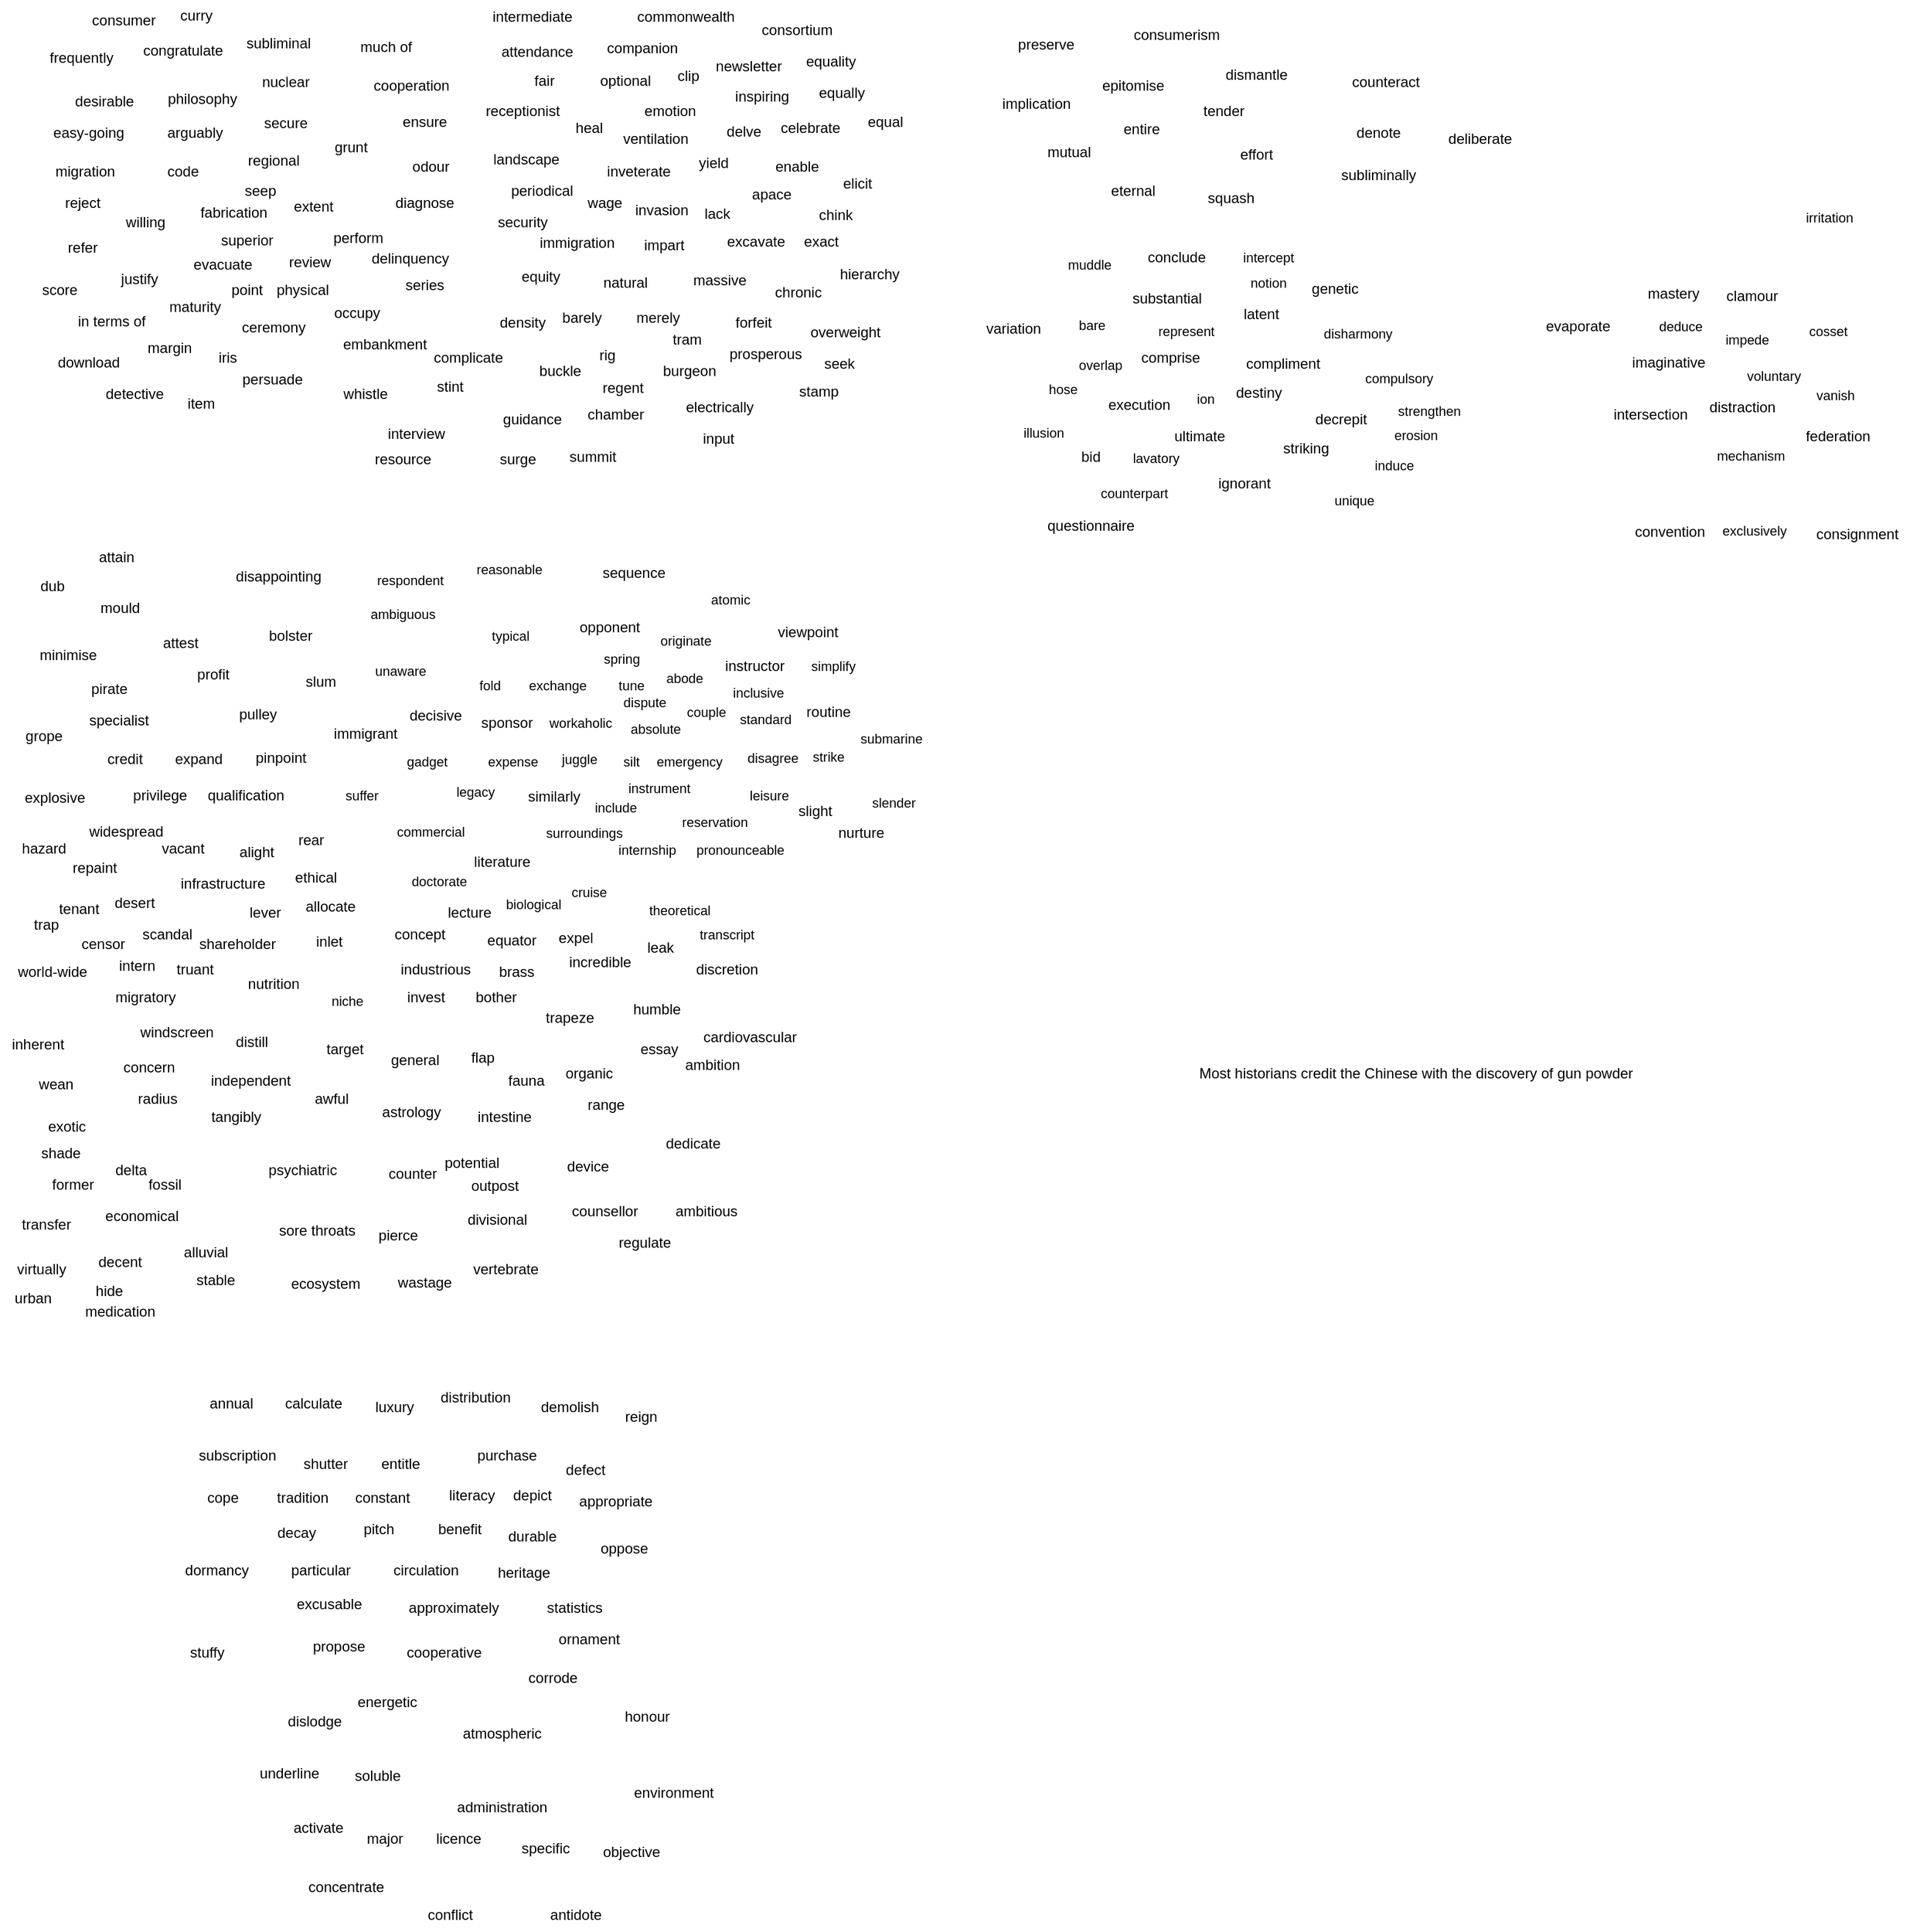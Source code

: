 <mxfile version="22.1.17" type="github">
  <diagram name="2023-11-14 00:12:41" id="VXZyrihvDa2prKkC_Pbu">
    <mxGraphModel dx="1590" dy="390" grid="0" gridSize="10" guides="1" tooltips="1" connect="1" arrows="1" fold="1" page="1" pageScale="1" pageWidth="827" pageHeight="1169" math="0" shadow="0">
      <root>
        <mxCell id="0" />
        <mxCell id="1" parent="0" />
        <mxCell id="0TU3tgzdiiwK1ZsCVm6_-1" value="regent" style="text;html=1;align=center;verticalAlign=middle;resizable=0;points=[];autosize=1;strokeColor=none;fillColor=none;" parent="1" vertex="1">
          <mxGeometry x="-304" y="333.5" width="52" height="26" as="geometry" />
        </mxCell>
        <mxCell id="0TU3tgzdiiwK1ZsCVm6_-3" value="burgeon" style="text;html=1;align=center;verticalAlign=middle;resizable=0;points=[];autosize=1;strokeColor=none;fillColor=none;" parent="1" vertex="1">
          <mxGeometry x="-254.5" y="319.5" width="62" height="26" as="geometry" />
        </mxCell>
        <mxCell id="0TU3tgzdiiwK1ZsCVm6_-4" value="arguably" style="text;html=1;align=center;verticalAlign=middle;resizable=0;points=[];autosize=1;strokeColor=none;fillColor=none;" parent="1" vertex="1">
          <mxGeometry x="-664" y="123" width="64" height="26" as="geometry" />
        </mxCell>
        <mxCell id="0TU3tgzdiiwK1ZsCVm6_-5" value="barely" style="text;html=1;align=center;verticalAlign=middle;resizable=0;points=[];autosize=1;strokeColor=none;fillColor=none;" parent="1" vertex="1">
          <mxGeometry x="-338" y="275.5" width="51" height="26" as="geometry" />
        </mxCell>
        <mxCell id="0TU3tgzdiiwK1ZsCVm6_-7" value="hierarchy" style="text;html=1;align=center;verticalAlign=middle;resizable=0;points=[];autosize=1;strokeColor=none;fillColor=none;" parent="1" vertex="1">
          <mxGeometry x="-107.5" y="239.5" width="67" height="26" as="geometry" />
        </mxCell>
        <mxCell id="0TU3tgzdiiwK1ZsCVm6_-8" value="guidance" style="text;html=1;align=center;verticalAlign=middle;resizable=0;points=[];autosize=1;strokeColor=none;fillColor=none;rotation=0;" parent="1" vertex="1">
          <mxGeometry x="-386.5" y="359.5" width="67" height="26" as="geometry" />
        </mxCell>
        <mxCell id="0TU3tgzdiiwK1ZsCVm6_-11" value="easy-going" style="text;html=1;align=center;verticalAlign=middle;resizable=0;points=[];autosize=1;strokeColor=none;fillColor=none;" parent="1" vertex="1">
          <mxGeometry x="-758.5" y="123" width="77" height="26" as="geometry" />
        </mxCell>
        <mxCell id="0TU3tgzdiiwK1ZsCVm6_-12" value="electrically" style="text;html=1;align=center;verticalAlign=middle;resizable=0;points=[];autosize=1;strokeColor=none;fillColor=none;" parent="1" vertex="1">
          <mxGeometry x="-235.5" y="349.5" width="74" height="26" as="geometry" />
        </mxCell>
        <mxCell id="0TU3tgzdiiwK1ZsCVm6_-13" value="philosophy" style="text;html=1;align=center;verticalAlign=middle;resizable=0;points=[];autosize=1;strokeColor=none;fillColor=none;" parent="1" vertex="1">
          <mxGeometry x="-664" y="95" width="75" height="26" as="geometry" />
        </mxCell>
        <mxCell id="0TU3tgzdiiwK1ZsCVm6_-14" value="chronic" style="text;html=1;align=center;verticalAlign=middle;resizable=0;points=[];autosize=1;strokeColor=none;fillColor=none;" parent="1" vertex="1">
          <mxGeometry x="-161.5" y="254.5" width="57" height="26" as="geometry" />
        </mxCell>
        <mxCell id="0TU3tgzdiiwK1ZsCVm6_-15" value="inveterate" style="text;html=1;align=center;verticalAlign=middle;resizable=0;points=[];autosize=1;strokeColor=none;fillColor=none;" parent="1" vertex="1">
          <mxGeometry x="-300.5" y="154.5" width="71" height="26" as="geometry" />
        </mxCell>
        <mxCell id="0TU3tgzdiiwK1ZsCVm6_-16" value="desirable" style="text;html=1;align=center;verticalAlign=middle;resizable=0;points=[];autosize=1;strokeColor=none;fillColor=none;" parent="1" vertex="1">
          <mxGeometry x="-741" y="97" width="67" height="26" as="geometry" />
        </mxCell>
        <mxCell id="0TU3tgzdiiwK1ZsCVm6_-17" value="consortium" style="text;html=1;align=center;verticalAlign=middle;resizable=0;points=[];autosize=1;strokeColor=none;fillColor=none;" parent="1" vertex="1">
          <mxGeometry x="-173" y="37.5" width="77" height="26" as="geometry" />
        </mxCell>
        <mxCell id="0TU3tgzdiiwK1ZsCVm6_-18" value="buckle" style="text;html=1;align=center;verticalAlign=middle;resizable=0;points=[];autosize=1;strokeColor=none;fillColor=none;" parent="1" vertex="1">
          <mxGeometry x="-357" y="319.5" width="53" height="26" as="geometry" />
        </mxCell>
        <mxCell id="0TU3tgzdiiwK1ZsCVm6_-19" value="curry" style="text;html=1;align=center;verticalAlign=middle;resizable=0;points=[];autosize=1;strokeColor=none;fillColor=none;" parent="1" vertex="1">
          <mxGeometry x="-654" y="26" width="45" height="26" as="geometry" />
        </mxCell>
        <mxCell id="0TU3tgzdiiwK1ZsCVm6_-20" value="subliminal" style="text;html=1;align=center;verticalAlign=middle;resizable=0;points=[];autosize=1;strokeColor=none;fillColor=none;" parent="1" vertex="1">
          <mxGeometry x="-599" y="49" width="71" height="26" as="geometry" />
        </mxCell>
        <mxCell id="0TU3tgzdiiwK1ZsCVm6_-21" value="subliminally" style="text;html=1;align=center;verticalAlign=middle;resizable=0;points=[];autosize=1;strokeColor=none;fillColor=none;" parent="1" vertex="1">
          <mxGeometry x="307" y="158" width="80" height="26" as="geometry" />
        </mxCell>
        <mxCell id="0TU3tgzdiiwK1ZsCVm6_-22" value="chamber" style="text;html=1;align=center;verticalAlign=middle;resizable=0;points=[];autosize=1;strokeColor=none;fillColor=none;" parent="1" vertex="1">
          <mxGeometry x="-317" y="355.5" width="65" height="26" as="geometry" />
        </mxCell>
        <mxCell id="0TU3tgzdiiwK1ZsCVm6_-23" value="frequently" style="text;html=1;align=center;verticalAlign=middle;resizable=0;points=[];autosize=1;strokeColor=none;fillColor=none;" parent="1" vertex="1">
          <mxGeometry x="-762" y="61" width="71" height="26" as="geometry" />
        </mxCell>
        <mxCell id="0TU3tgzdiiwK1ZsCVm6_-24" value="prosperous" style="text;html=1;align=center;verticalAlign=middle;resizable=0;points=[];autosize=1;strokeColor=none;fillColor=none;" parent="1" vertex="1">
          <mxGeometry x="-199" y="305.5" width="78" height="26" as="geometry" />
        </mxCell>
        <mxCell id="0TU3tgzdiiwK1ZsCVm6_-25" value="immigration" style="text;html=1;align=center;verticalAlign=middle;resizable=0;points=[];autosize=1;strokeColor=none;fillColor=none;" parent="1" vertex="1">
          <mxGeometry x="-356" y="213.5" width="80" height="26" as="geometry" />
        </mxCell>
        <mxCell id="0TU3tgzdiiwK1ZsCVm6_-26" value="natural" style="text;html=1;align=center;verticalAlign=middle;resizable=0;points=[];autosize=1;strokeColor=none;fillColor=none;" parent="1" vertex="1">
          <mxGeometry x="-304" y="246.5" width="55" height="26" as="geometry" />
        </mxCell>
        <mxCell id="0TU3tgzdiiwK1ZsCVm6_-27" value="consumer" style="text;html=1;align=center;verticalAlign=middle;resizable=0;points=[];autosize=1;strokeColor=none;fillColor=none;" parent="1" vertex="1">
          <mxGeometry x="-726.5" y="30" width="71" height="26" as="geometry" />
        </mxCell>
        <mxCell id="0TU3tgzdiiwK1ZsCVm6_-28" value="consumerism" style="text;html=1;align=center;verticalAlign=middle;resizable=0;points=[];autosize=1;strokeColor=none;fillColor=none;" parent="1" vertex="1">
          <mxGeometry x="135.88" y="41.5" width="89" height="26" as="geometry" />
        </mxCell>
        <mxCell id="0TU3tgzdiiwK1ZsCVm6_-29" value="equal" style="text;html=1;align=center;verticalAlign=middle;resizable=0;points=[];autosize=1;strokeColor=none;fillColor=none;" parent="1" vertex="1">
          <mxGeometry x="-85" y="113.5" width="47" height="26" as="geometry" />
        </mxCell>
        <mxCell id="0TU3tgzdiiwK1ZsCVm6_-30" value="equality" style="text;html=1;align=center;verticalAlign=middle;resizable=0;points=[];autosize=1;strokeColor=none;fillColor=none;" parent="1" vertex="1">
          <mxGeometry x="-135.5" y="63.5" width="59" height="26" as="geometry" />
        </mxCell>
        <mxCell id="0TU3tgzdiiwK1ZsCVm6_-31" value="equally" style="text;html=1;align=center;verticalAlign=middle;resizable=0;points=[];autosize=1;strokeColor=none;fillColor=none;" parent="1" vertex="1">
          <mxGeometry x="-125" y="89.5" width="56" height="26" as="geometry" />
        </mxCell>
        <mxCell id="0TU3tgzdiiwK1ZsCVm6_-32" value="equity" style="text;html=1;align=center;verticalAlign=middle;resizable=0;points=[];autosize=1;strokeColor=none;fillColor=none;" parent="1" vertex="1">
          <mxGeometry x="-371.5" y="241.5" width="50" height="26" as="geometry" />
        </mxCell>
        <mxCell id="0TU3tgzdiiwK1ZsCVm6_-33" value="excavate" style="text;html=1;align=center;verticalAlign=middle;resizable=0;points=[];autosize=1;strokeColor=none;fillColor=none;" parent="1" vertex="1">
          <mxGeometry x="-201.5" y="212.5" width="66" height="26" as="geometry" />
        </mxCell>
        <mxCell id="0TU3tgzdiiwK1ZsCVm6_-34" value="nuclear" style="text;html=1;align=center;verticalAlign=middle;resizable=0;points=[];autosize=1;strokeColor=none;fillColor=none;" parent="1" vertex="1">
          <mxGeometry x="-586" y="81" width="57" height="26" as="geometry" />
        </mxCell>
        <mxCell id="0TU3tgzdiiwK1ZsCVm6_-36" value="mutual" style="text;html=1;align=center;verticalAlign=middle;resizable=0;points=[];autosize=1;strokeColor=none;fillColor=none;" parent="1" vertex="1">
          <mxGeometry x="64" y="138.5" width="54" height="26" as="geometry" />
        </mxCell>
        <mxCell id="0TU3tgzdiiwK1ZsCVm6_-37" value="density" style="text;html=1;align=center;verticalAlign=middle;resizable=0;points=[];autosize=1;strokeColor=none;fillColor=none;" parent="1" vertex="1">
          <mxGeometry x="-389.5" y="279.5" width="56" height="26" as="geometry" />
        </mxCell>
        <mxCell id="0TU3tgzdiiwK1ZsCVm6_-38" value="massive" style="text;html=1;align=center;verticalAlign=middle;resizable=0;points=[];autosize=1;strokeColor=none;fillColor=none;" parent="1" vertex="1">
          <mxGeometry x="-229.5" y="244.5" width="62" height="26" as="geometry" />
        </mxCell>
        <mxCell id="0TU3tgzdiiwK1ZsCVm6_-39" value="congratulate" style="text;html=1;align=center;verticalAlign=middle;resizable=0;points=[];autosize=1;strokeColor=none;fillColor=none;" parent="1" vertex="1">
          <mxGeometry x="-684.5" y="55" width="84" height="26" as="geometry" />
        </mxCell>
        <mxCell id="0TU3tgzdiiwK1ZsCVm6_-40" value="rig" style="text;html=1;align=center;verticalAlign=middle;resizable=0;points=[];autosize=1;strokeColor=none;fillColor=none;" parent="1" vertex="1">
          <mxGeometry x="-306.5" y="306.5" width="31" height="26" as="geometry" />
        </mxCell>
        <mxCell id="0TU3tgzdiiwK1ZsCVm6_-41" value="input" style="text;html=1;align=center;verticalAlign=middle;resizable=0;points=[];autosize=1;strokeColor=none;fillColor=none;" parent="1" vertex="1">
          <mxGeometry x="-221" y="375.5" width="44" height="26" as="geometry" />
        </mxCell>
        <mxCell id="0TU3tgzdiiwK1ZsCVm6_-42" value="merely" style="text;html=1;align=center;verticalAlign=middle;resizable=0;points=[];autosize=1;strokeColor=none;fillColor=none;" parent="1" vertex="1">
          <mxGeometry x="-276" y="275.5" width="54" height="26" as="geometry" />
        </mxCell>
        <mxCell id="0TU3tgzdiiwK1ZsCVm6_-44" value="impart" style="text;html=1;align=center;verticalAlign=middle;resizable=0;points=[];autosize=1;strokeColor=none;fillColor=none;" parent="1" vertex="1">
          <mxGeometry x="-270" y="215.5" width="51" height="26" as="geometry" />
        </mxCell>
        <mxCell id="0TU3tgzdiiwK1ZsCVm6_-47" value="forfeit" style="text;html=1;align=center;verticalAlign=middle;resizable=0;points=[];autosize=1;strokeColor=none;fillColor=none;" parent="1" vertex="1">
          <mxGeometry x="-194" y="279.5" width="48" height="26" as="geometry" />
        </mxCell>
        <mxCell id="3xi15tTtCJ6_8OuiZ7Pq-2" value="companion" style="text;html=1;align=center;verticalAlign=middle;resizable=0;points=[];autosize=1;strokeColor=none;fillColor=none;" parent="1" vertex="1">
          <mxGeometry x="-300.5" y="52.5" width="77" height="26" as="geometry" />
        </mxCell>
        <mxCell id="3xi15tTtCJ6_8OuiZ7Pq-3" value="counteract" style="text;html=1;align=center;verticalAlign=middle;resizable=0;points=[];autosize=1;strokeColor=none;fillColor=none;" parent="1" vertex="1">
          <mxGeometry x="316" y="81" width="74" height="26" as="geometry" />
        </mxCell>
        <mxCell id="3xi15tTtCJ6_8OuiZ7Pq-4" value="ventilation" style="text;html=1;align=center;verticalAlign=middle;resizable=0;points=[];autosize=1;strokeColor=none;fillColor=none;" parent="1" vertex="1">
          <mxGeometry x="-287" y="127.5" width="72" height="26" as="geometry" />
        </mxCell>
        <mxCell id="3xi15tTtCJ6_8OuiZ7Pq-5" value="intermediate" style="text;html=1;align=center;verticalAlign=middle;resizable=0;points=[];autosize=1;strokeColor=none;fillColor=none;" parent="1" vertex="1">
          <mxGeometry x="-395" y="26.5" width="84" height="26" as="geometry" />
        </mxCell>
        <mxCell id="3xi15tTtCJ6_8OuiZ7Pq-6" value="eternal" style="text;html=1;align=center;verticalAlign=middle;resizable=0;points=[];autosize=1;strokeColor=none;fillColor=none;" parent="1" vertex="1">
          <mxGeometry x="116" y="170.5" width="55" height="26" as="geometry" />
        </mxCell>
        <mxCell id="3xi15tTtCJ6_8OuiZ7Pq-7" value="invasion" style="text;html=1;align=center;verticalAlign=middle;resizable=0;points=[];autosize=1;strokeColor=none;fillColor=none;" parent="1" vertex="1">
          <mxGeometry x="-277" y="186.5" width="62" height="26" as="geometry" />
        </mxCell>
        <mxCell id="3xi15tTtCJ6_8OuiZ7Pq-9" value="celebrate" style="text;html=1;align=center;verticalAlign=middle;resizable=0;points=[];autosize=1;strokeColor=none;fillColor=none;" parent="1" vertex="1">
          <mxGeometry x="-157" y="118.5" width="67" height="26" as="geometry" />
        </mxCell>
        <mxCell id="3xi15tTtCJ6_8OuiZ7Pq-10" value="inspiring" style="text;html=1;align=center;verticalAlign=middle;resizable=0;points=[];autosize=1;strokeColor=none;fillColor=none;" parent="1" vertex="1">
          <mxGeometry x="-195" y="92.5" width="63" height="26" as="geometry" />
        </mxCell>
        <mxCell id="3xi15tTtCJ6_8OuiZ7Pq-11" value="attendance" style="text;html=1;align=center;verticalAlign=middle;resizable=0;points=[];autosize=1;strokeColor=none;fillColor=none;" parent="1" vertex="1">
          <mxGeometry x="-388" y="55.5" width="77" height="26" as="geometry" />
        </mxCell>
        <mxCell id="3xi15tTtCJ6_8OuiZ7Pq-12" value="optional" style="text;html=1;align=center;verticalAlign=middle;resizable=0;points=[];autosize=1;strokeColor=none;fillColor=none;" parent="1" vertex="1">
          <mxGeometry x="-306.5" y="79.5" width="60" height="26" as="geometry" />
        </mxCell>
        <mxCell id="3xi15tTtCJ6_8OuiZ7Pq-13" value="heal" style="text;html=1;align=center;verticalAlign=middle;resizable=0;points=[];autosize=1;strokeColor=none;fillColor=none;" parent="1" vertex="1">
          <mxGeometry x="-327" y="118.5" width="41" height="26" as="geometry" />
        </mxCell>
        <mxCell id="3xi15tTtCJ6_8OuiZ7Pq-14" value="enable" style="text;html=1;align=center;verticalAlign=middle;resizable=0;points=[];autosize=1;strokeColor=none;fillColor=none;" parent="1" vertex="1">
          <mxGeometry x="-161.5" y="150.5" width="54" height="26" as="geometry" />
        </mxCell>
        <mxCell id="3xi15tTtCJ6_8OuiZ7Pq-16" value="dismantle" style="text;html=1;align=center;verticalAlign=middle;resizable=0;points=[];autosize=1;strokeColor=none;fillColor=none;" parent="1" vertex="1">
          <mxGeometry x="211" y="74.5" width="69" height="26" as="geometry" />
        </mxCell>
        <mxCell id="3xi15tTtCJ6_8OuiZ7Pq-17" value="wage" style="text;html=1;align=center;verticalAlign=middle;resizable=0;points=[];autosize=1;strokeColor=none;fillColor=none;" parent="1" vertex="1">
          <mxGeometry x="-317" y="180.5" width="47" height="26" as="geometry" />
        </mxCell>
        <mxCell id="3xi15tTtCJ6_8OuiZ7Pq-18" value="landscape" style="text;html=1;align=center;verticalAlign=middle;resizable=0;points=[];autosize=1;strokeColor=none;fillColor=none;" parent="1" vertex="1">
          <mxGeometry x="-395" y="144.5" width="73" height="26" as="geometry" />
        </mxCell>
        <mxCell id="3xi15tTtCJ6_8OuiZ7Pq-19" value="emotion" style="text;html=1;align=center;verticalAlign=middle;resizable=0;points=[];autosize=1;strokeColor=none;fillColor=none;" parent="1" vertex="1">
          <mxGeometry x="-270" y="104.5" width="61" height="26" as="geometry" />
        </mxCell>
        <mxCell id="3xi15tTtCJ6_8OuiZ7Pq-21" value="commonwealth" style="text;html=1;align=center;verticalAlign=middle;resizable=0;points=[];autosize=1;strokeColor=none;fillColor=none;" parent="1" vertex="1">
          <mxGeometry x="-276" y="26.5" width="99" height="26" as="geometry" />
        </mxCell>
        <mxCell id="3xi15tTtCJ6_8OuiZ7Pq-22" value="newsletter" style="text;html=1;align=center;verticalAlign=middle;resizable=0;points=[];autosize=1;strokeColor=none;fillColor=none;" parent="1" vertex="1">
          <mxGeometry x="-211" y="67.5" width="73" height="26" as="geometry" />
        </mxCell>
        <mxCell id="3xi15tTtCJ6_8OuiZ7Pq-23" value="periodical" style="text;html=1;align=center;verticalAlign=middle;resizable=0;points=[];autosize=1;strokeColor=none;fillColor=none;" parent="1" vertex="1">
          <mxGeometry x="-380" y="170.5" width="69" height="26" as="geometry" />
        </mxCell>
        <mxCell id="3xi15tTtCJ6_8OuiZ7Pq-24" value="receptionist" style="text;html=1;align=center;verticalAlign=middle;resizable=0;points=[];autosize=1;strokeColor=none;fillColor=none;" parent="1" vertex="1">
          <mxGeometry x="-401" y="104.5" width="79" height="26" as="geometry" />
        </mxCell>
        <mxCell id="3xi15tTtCJ6_8OuiZ7Pq-25" value="security&lt;br&gt;" style="text;html=1;align=center;verticalAlign=middle;resizable=0;points=[];autosize=1;strokeColor=none;fillColor=none;" parent="1" vertex="1">
          <mxGeometry x="-391" y="196.5" width="59" height="26" as="geometry" />
        </mxCell>
        <mxCell id="3xi15tTtCJ6_8OuiZ7Pq-26" value="clip" style="text;html=1;align=center;verticalAlign=middle;resizable=0;points=[];autosize=1;strokeColor=none;fillColor=none;" parent="1" vertex="1">
          <mxGeometry x="-242" y="75.5" width="36" height="26" as="geometry" />
        </mxCell>
        <mxCell id="3xi15tTtCJ6_8OuiZ7Pq-27" value="apace" style="text;html=1;align=center;verticalAlign=middle;resizable=0;points=[];autosize=1;strokeColor=none;fillColor=none;" parent="1" vertex="1">
          <mxGeometry x="-180.5" y="173.5" width="51" height="26" as="geometry" />
        </mxCell>
        <mxCell id="3xi15tTtCJ6_8OuiZ7Pq-28" value="yield" style="text;html=1;align=center;verticalAlign=middle;resizable=0;points=[];autosize=1;strokeColor=none;fillColor=none;" parent="1" vertex="1">
          <mxGeometry x="-224.5" y="147.5" width="43" height="26" as="geometry" />
        </mxCell>
        <mxCell id="3xi15tTtCJ6_8OuiZ7Pq-29" value="fair" style="text;html=1;align=center;verticalAlign=middle;resizable=0;points=[];autosize=1;strokeColor=none;fillColor=none;" parent="1" vertex="1">
          <mxGeometry x="-360.5" y="79.5" width="35" height="26" as="geometry" />
        </mxCell>
        <mxCell id="3xi15tTtCJ6_8OuiZ7Pq-30" value="elicit" style="text;html=1;align=center;verticalAlign=middle;resizable=0;points=[];autosize=1;strokeColor=none;fillColor=none;" parent="1" vertex="1">
          <mxGeometry x="-105.5" y="164.5" width="42" height="26" as="geometry" />
        </mxCell>
        <mxCell id="3xi15tTtCJ6_8OuiZ7Pq-31" value="delve" style="text;html=1;align=center;verticalAlign=middle;resizable=0;points=[];autosize=1;strokeColor=none;fillColor=none;" parent="1" vertex="1">
          <mxGeometry x="-202" y="121.5" width="47" height="26" as="geometry" />
        </mxCell>
        <mxCell id="3xi15tTtCJ6_8OuiZ7Pq-32" value="exact" style="text;html=1;align=center;verticalAlign=middle;resizable=0;points=[];autosize=1;strokeColor=none;fillColor=none;" parent="1" vertex="1">
          <mxGeometry x="-138" y="212.5" width="47" height="26" as="geometry" />
        </mxCell>
        <mxCell id="3xi15tTtCJ6_8OuiZ7Pq-33" value="lack" style="text;html=1;align=center;verticalAlign=middle;resizable=0;points=[];autosize=1;strokeColor=none;fillColor=none;" parent="1" vertex="1">
          <mxGeometry x="-219.5" y="189.5" width="39" height="26" as="geometry" />
        </mxCell>
        <mxCell id="3xi15tTtCJ6_8OuiZ7Pq-36" value="grunt" style="text;html=1;align=center;verticalAlign=middle;resizable=0;points=[];autosize=1;strokeColor=none;fillColor=none;" parent="1" vertex="1">
          <mxGeometry x="-526" y="134.5" width="45" height="26" as="geometry" />
        </mxCell>
        <mxCell id="3xi15tTtCJ6_8OuiZ7Pq-37" value="regional" style="text;html=1;align=center;verticalAlign=middle;resizable=0;points=[];autosize=1;strokeColor=none;fillColor=none;" parent="1" vertex="1">
          <mxGeometry x="-598" y="146" width="61" height="26" as="geometry" />
        </mxCell>
        <mxCell id="3xi15tTtCJ6_8OuiZ7Pq-38" value="secure" style="text;html=1;align=center;verticalAlign=middle;resizable=0;points=[];autosize=1;strokeColor=none;fillColor=none;" parent="1" vertex="1">
          <mxGeometry x="-584.5" y="115" width="54" height="26" as="geometry" />
        </mxCell>
        <mxCell id="3xi15tTtCJ6_8OuiZ7Pq-39" value="preserve" style="text;html=1;align=center;verticalAlign=middle;resizable=0;points=[];autosize=1;strokeColor=none;fillColor=none;" parent="1" vertex="1">
          <mxGeometry x="39" y="49.5" width="65" height="26" as="geometry" />
        </mxCell>
        <mxCell id="3xi15tTtCJ6_8OuiZ7Pq-40" value="reject" style="text;html=1;align=center;verticalAlign=middle;resizable=0;points=[];autosize=1;strokeColor=none;fillColor=none;" parent="1" vertex="1">
          <mxGeometry x="-748.5" y="181" width="47" height="26" as="geometry" />
        </mxCell>
        <mxCell id="3xi15tTtCJ6_8OuiZ7Pq-41" value="code" style="text;html=1;align=center;verticalAlign=middle;resizable=0;points=[];autosize=1;strokeColor=none;fillColor=none;" parent="1" vertex="1">
          <mxGeometry x="-664.5" y="155" width="44" height="26" as="geometry" />
        </mxCell>
        <mxCell id="3xi15tTtCJ6_8OuiZ7Pq-42" value="seek" style="text;html=1;align=center;verticalAlign=middle;resizable=0;points=[];autosize=1;strokeColor=none;fillColor=none;" parent="1" vertex="1">
          <mxGeometry x="-121" y="313.5" width="43" height="26" as="geometry" />
        </mxCell>
        <mxCell id="3xi15tTtCJ6_8OuiZ7Pq-43" value="item" style="text;html=1;align=center;verticalAlign=middle;resizable=0;points=[];autosize=1;strokeColor=none;fillColor=none;" parent="1" vertex="1">
          <mxGeometry x="-647.5" y="347" width="41" height="26" as="geometry" />
        </mxCell>
        <mxCell id="3xi15tTtCJ6_8OuiZ7Pq-44" value="effort" style="text;html=1;align=center;verticalAlign=middle;resizable=0;points=[];autosize=1;strokeColor=none;fillColor=none;" parent="1" vertex="1">
          <mxGeometry x="223" y="141" width="45" height="26" as="geometry" />
        </mxCell>
        <mxCell id="3xi15tTtCJ6_8OuiZ7Pq-45" value="point" style="text;html=1;align=center;verticalAlign=middle;resizable=0;points=[];autosize=1;strokeColor=none;fillColor=none;" parent="1" vertex="1">
          <mxGeometry x="-611" y="253" width="44" height="26" as="geometry" />
        </mxCell>
        <mxCell id="3xi15tTtCJ6_8OuiZ7Pq-46" value="review" style="text;html=1;align=center;verticalAlign=middle;resizable=0;points=[];autosize=1;strokeColor=none;fillColor=none;" parent="1" vertex="1">
          <mxGeometry x="-564" y="230" width="53" height="26" as="geometry" />
        </mxCell>
        <mxCell id="3xi15tTtCJ6_8OuiZ7Pq-53" value="series" style="text;html=1;align=center;verticalAlign=middle;resizable=0;points=[];autosize=1;strokeColor=none;fillColor=none;" parent="1" vertex="1">
          <mxGeometry x="-467" y="249" width="50" height="26" as="geometry" />
        </mxCell>
        <mxCell id="3xi15tTtCJ6_8OuiZ7Pq-54" value="variation" style="text;html=1;align=center;verticalAlign=middle;resizable=0;points=[];autosize=1;strokeColor=none;fillColor=none;" parent="1" vertex="1">
          <mxGeometry x="13.75" y="284.5" width="63" height="26" as="geometry" />
        </mxCell>
        <mxCell id="3xi15tTtCJ6_8OuiZ7Pq-55" value="margin" style="text;html=1;align=center;verticalAlign=middle;resizable=0;points=[];autosize=1;strokeColor=none;fillColor=none;" parent="1" vertex="1">
          <mxGeometry x="-681" y="301" width="55" height="26" as="geometry" />
        </mxCell>
        <mxCell id="3xi15tTtCJ6_8OuiZ7Pq-56" value="distraction" style="text;html=1;align=center;verticalAlign=middle;resizable=0;points=[];autosize=1;strokeColor=none;fillColor=none;" parent="1" vertex="1">
          <mxGeometry x="611" y="349.5" width="73" height="26" as="geometry" />
        </mxCell>
        <mxCell id="3xi15tTtCJ6_8OuiZ7Pq-57" value="complicate" style="text;html=1;align=center;verticalAlign=middle;resizable=0;points=[];autosize=1;strokeColor=none;fillColor=none;" parent="1" vertex="1">
          <mxGeometry x="-444" y="309" width="75" height="26" as="geometry" />
        </mxCell>
        <mxCell id="3xi15tTtCJ6_8OuiZ7Pq-59" value="tram" style="text;html=1;align=center;verticalAlign=middle;resizable=0;points=[];autosize=1;strokeColor=none;fillColor=none;" parent="1" vertex="1">
          <mxGeometry x="-246.5" y="293.5" width="42" height="26" as="geometry" />
        </mxCell>
        <mxCell id="3xi15tTtCJ6_8OuiZ7Pq-60" value="maturity" style="text;html=1;align=center;verticalAlign=middle;resizable=0;points=[];autosize=1;strokeColor=none;fillColor=none;" parent="1" vertex="1">
          <mxGeometry x="-663" y="267" width="61" height="26" as="geometry" />
        </mxCell>
        <mxCell id="3xi15tTtCJ6_8OuiZ7Pq-64" value="download" style="text;html=1;align=center;verticalAlign=middle;resizable=0;points=[];autosize=1;strokeColor=none;fillColor=none;" parent="1" vertex="1">
          <mxGeometry x="-754.5" y="313" width="69" height="26" as="geometry" />
        </mxCell>
        <mxCell id="3xi15tTtCJ6_8OuiZ7Pq-66" value="interview" style="text;html=1;align=center;verticalAlign=middle;resizable=0;points=[];autosize=1;strokeColor=none;fillColor=none;" parent="1" vertex="1">
          <mxGeometry x="-482" y="371.5" width="65" height="26" as="geometry" />
        </mxCell>
        <mxCell id="3xi15tTtCJ6_8OuiZ7Pq-67" value="extent" style="text;html=1;align=center;verticalAlign=middle;resizable=0;points=[];autosize=1;strokeColor=none;fillColor=none;" parent="1" vertex="1">
          <mxGeometry x="-560" y="184" width="51" height="26" as="geometry" />
        </mxCell>
        <mxCell id="3xi15tTtCJ6_8OuiZ7Pq-70" value="evacuate" style="text;html=1;align=center;verticalAlign=middle;resizable=0;points=[];autosize=1;strokeColor=none;fillColor=none;" parent="1" vertex="1">
          <mxGeometry x="-643" y="232" width="67" height="26" as="geometry" />
        </mxCell>
        <mxCell id="3xi15tTtCJ6_8OuiZ7Pq-72" value="embankment" style="text;html=1;align=center;verticalAlign=middle;resizable=0;points=[];autosize=1;strokeColor=none;fillColor=none;" parent="1" vertex="1">
          <mxGeometry x="-519" y="298" width="87" height="26" as="geometry" />
        </mxCell>
        <mxCell id="3xi15tTtCJ6_8OuiZ7Pq-74" value="federation" style="text;html=1;align=center;verticalAlign=middle;resizable=0;points=[];autosize=1;strokeColor=none;fillColor=none;" parent="1" vertex="1">
          <mxGeometry x="691.5" y="373.5" width="71" height="26" as="geometry" />
        </mxCell>
        <mxCell id="3xi15tTtCJ6_8OuiZ7Pq-77" value="surge" style="text;html=1;align=center;verticalAlign=middle;resizable=0;points=[];autosize=1;strokeColor=none;fillColor=none;" parent="1" vertex="1">
          <mxGeometry x="-389.5" y="392.5" width="48" height="26" as="geometry" />
        </mxCell>
        <mxCell id="3xi15tTtCJ6_8OuiZ7Pq-78" value="physical" style="text;html=1;align=center;verticalAlign=middle;resizable=0;points=[];autosize=1;strokeColor=none;fillColor=none;" parent="1" vertex="1">
          <mxGeometry x="-573.5" y="253" width="61" height="26" as="geometry" />
        </mxCell>
        <mxCell id="3xi15tTtCJ6_8OuiZ7Pq-79" value="cooperation" style="text;html=1;align=center;verticalAlign=middle;resizable=0;points=[];autosize=1;strokeColor=none;fillColor=none;" parent="1" vertex="1">
          <mxGeometry x="-494" y="84.25" width="81" height="26" as="geometry" />
        </mxCell>
        <mxCell id="3xi15tTtCJ6_8OuiZ7Pq-83" value="persuade" style="text;html=1;align=center;verticalAlign=middle;resizable=0;points=[];autosize=1;strokeColor=none;fillColor=none;" parent="1" vertex="1">
          <mxGeometry x="-602" y="327" width="68" height="26" as="geometry" />
        </mxCell>
        <mxCell id="3xi15tTtCJ6_8OuiZ7Pq-84" value="overweight" style="text;html=1;align=center;verticalAlign=middle;resizable=0;points=[];autosize=1;strokeColor=none;fillColor=none;" parent="1" vertex="1">
          <mxGeometry x="-132" y="287.5" width="76" height="26" as="geometry" />
        </mxCell>
        <mxCell id="3xi15tTtCJ6_8OuiZ7Pq-85" value="stamp" style="text;html=1;align=center;verticalAlign=middle;resizable=0;points=[];autosize=1;strokeColor=none;fillColor=none;" parent="1" vertex="1">
          <mxGeometry x="-142" y="336.5" width="51" height="26" as="geometry" />
        </mxCell>
        <mxCell id="3xi15tTtCJ6_8OuiZ7Pq-86" value="whistle" style="text;html=1;align=center;verticalAlign=middle;resizable=0;points=[];autosize=1;strokeColor=none;fillColor=none;" parent="1" vertex="1">
          <mxGeometry x="-519" y="339" width="55" height="26" as="geometry" />
        </mxCell>
        <mxCell id="3xi15tTtCJ6_8OuiZ7Pq-87" value="detective" style="text;html=1;align=center;verticalAlign=middle;resizable=0;points=[];autosize=1;strokeColor=none;fillColor=none;" parent="1" vertex="1">
          <mxGeometry x="-715" y="339" width="66" height="26" as="geometry" />
        </mxCell>
        <mxCell id="3xi15tTtCJ6_8OuiZ7Pq-89" value="ceremony" style="text;html=1;align=center;verticalAlign=middle;resizable=0;points=[];autosize=1;strokeColor=none;fillColor=none;" parent="1" vertex="1">
          <mxGeometry x="-603" y="284" width="71" height="26" as="geometry" />
        </mxCell>
        <mxCell id="3xi15tTtCJ6_8OuiZ7Pq-90" value="migration" style="text;html=1;align=center;verticalAlign=middle;resizable=0;points=[];autosize=1;strokeColor=none;fillColor=none;" parent="1" vertex="1">
          <mxGeometry x="-757" y="155" width="67" height="26" as="geometry" />
        </mxCell>
        <mxCell id="3xi15tTtCJ6_8OuiZ7Pq-91" value="diagnose" style="text;html=1;align=center;verticalAlign=middle;resizable=0;points=[];autosize=1;strokeColor=none;fillColor=none;" parent="1" vertex="1">
          <mxGeometry x="-475.5" y="181" width="67" height="26" as="geometry" />
        </mxCell>
        <mxCell id="3xi15tTtCJ6_8OuiZ7Pq-92" value="denote" style="text;html=1;align=center;verticalAlign=middle;resizable=0;points=[];autosize=1;strokeColor=none;fillColor=none;" parent="1" vertex="1">
          <mxGeometry x="319.5" y="123" width="55" height="26" as="geometry" />
        </mxCell>
        <mxCell id="3xi15tTtCJ6_8OuiZ7Pq-93" value="chink" style="text;html=1;align=center;verticalAlign=middle;resizable=0;points=[];autosize=1;strokeColor=none;fillColor=none;" parent="1" vertex="1">
          <mxGeometry x="-125" y="190.5" width="46" height="26" as="geometry" />
        </mxCell>
        <mxCell id="3xi15tTtCJ6_8OuiZ7Pq-94" value="iris" style="text;html=1;align=center;verticalAlign=middle;resizable=0;points=[];autosize=1;strokeColor=none;fillColor=none;" parent="1" vertex="1">
          <mxGeometry x="-622" y="309" width="33" height="26" as="geometry" />
        </mxCell>
        <mxCell id="3xi15tTtCJ6_8OuiZ7Pq-95" value="resource" style="text;html=1;align=center;verticalAlign=middle;resizable=0;points=[];autosize=1;strokeColor=none;fillColor=none;" parent="1" vertex="1">
          <mxGeometry x="-492.5" y="392.5" width="65" height="26" as="geometry" />
        </mxCell>
        <mxCell id="3xi15tTtCJ6_8OuiZ7Pq-97" value="entire" style="text;html=1;align=center;verticalAlign=middle;resizable=0;points=[];autosize=1;strokeColor=none;fillColor=none;" parent="1" vertex="1">
          <mxGeometry x="126.63" y="120" width="48" height="26" as="geometry" />
        </mxCell>
        <mxCell id="3xi15tTtCJ6_8OuiZ7Pq-98" value="epitomise" style="text;html=1;align=center;verticalAlign=middle;resizable=0;points=[];autosize=1;strokeColor=none;fillColor=none;" parent="1" vertex="1">
          <mxGeometry x="109" y="84.25" width="69" height="26" as="geometry" />
        </mxCell>
        <mxCell id="3xi15tTtCJ6_8OuiZ7Pq-99" value="much of" style="text;html=1;align=center;verticalAlign=middle;resizable=0;points=[];autosize=1;strokeColor=none;fillColor=none;" parent="1" vertex="1">
          <mxGeometry x="-505" y="52" width="61" height="26" as="geometry" />
        </mxCell>
        <mxCell id="3xi15tTtCJ6_8OuiZ7Pq-100" value="summit" style="text;html=1;align=center;verticalAlign=middle;resizable=0;points=[];autosize=1;strokeColor=none;fillColor=none;" parent="1" vertex="1">
          <mxGeometry x="-332" y="390.5" width="57" height="26" as="geometry" />
        </mxCell>
        <mxCell id="3xi15tTtCJ6_8OuiZ7Pq-101" value="ensure" style="text;html=1;align=center;verticalAlign=middle;resizable=0;points=[];autosize=1;strokeColor=none;fillColor=none;" parent="1" vertex="1">
          <mxGeometry x="-470" y="113.5" width="55" height="26" as="geometry" />
        </mxCell>
        <mxCell id="3xi15tTtCJ6_8OuiZ7Pq-102" value="odour" style="text;html=1;align=center;verticalAlign=middle;resizable=0;points=[];autosize=1;strokeColor=none;fillColor=none;" parent="1" vertex="1">
          <mxGeometry x="-462" y="150.5" width="49" height="26" as="geometry" />
        </mxCell>
        <mxCell id="3xi15tTtCJ6_8OuiZ7Pq-103" value="superior" style="text;html=1;align=center;verticalAlign=middle;resizable=0;points=[];autosize=1;strokeColor=none;fillColor=none;" parent="1" vertex="1">
          <mxGeometry x="-619.5" y="212" width="61" height="26" as="geometry" />
        </mxCell>
        <mxCell id="3xi15tTtCJ6_8OuiZ7Pq-104" value="in terms of" style="text;html=1;align=center;verticalAlign=middle;resizable=0;points=[];autosize=1;strokeColor=none;fillColor=none;" parent="1" vertex="1">
          <mxGeometry x="-738.5" y="279" width="74" height="26" as="geometry" />
        </mxCell>
        <mxCell id="3xi15tTtCJ6_8OuiZ7Pq-105" value="tender" style="text;html=1;align=center;verticalAlign=middle;resizable=0;points=[];autosize=1;strokeColor=none;fillColor=none;" parent="1" vertex="1">
          <mxGeometry x="193" y="104.5" width="52" height="26" as="geometry" />
        </mxCell>
        <mxCell id="3xi15tTtCJ6_8OuiZ7Pq-106" value="willing" style="text;html=1;align=center;verticalAlign=middle;resizable=0;points=[];autosize=1;strokeColor=none;fillColor=none;" parent="1" vertex="1">
          <mxGeometry x="-699" y="197" width="51" height="26" as="geometry" />
        </mxCell>
        <mxCell id="3xi15tTtCJ6_8OuiZ7Pq-110" value="perform" style="text;html=1;align=center;verticalAlign=middle;resizable=0;points=[];autosize=1;strokeColor=none;fillColor=none;" parent="1" vertex="1">
          <mxGeometry x="-527" y="210" width="59" height="26" as="geometry" />
        </mxCell>
        <mxCell id="3xi15tTtCJ6_8OuiZ7Pq-111" value="seep" style="text;html=1;align=center;verticalAlign=middle;resizable=0;points=[];autosize=1;strokeColor=none;fillColor=none;" parent="1" vertex="1">
          <mxGeometry x="-600" y="171" width="44" height="26" as="geometry" />
        </mxCell>
        <mxCell id="3xi15tTtCJ6_8OuiZ7Pq-112" value="delinquency" style="text;html=1;align=center;verticalAlign=middle;resizable=0;points=[];autosize=1;strokeColor=none;fillColor=none;" parent="1" vertex="1">
          <mxGeometry x="-495" y="227" width="82" height="26" as="geometry" />
        </mxCell>
        <mxCell id="3xi15tTtCJ6_8OuiZ7Pq-114" value="deliberate" style="text;html=1;align=center;verticalAlign=middle;resizable=0;points=[];autosize=1;strokeColor=none;fillColor=none;" parent="1" vertex="1">
          <mxGeometry x="395" y="128" width="71" height="26" as="geometry" />
        </mxCell>
        <mxCell id="3xi15tTtCJ6_8OuiZ7Pq-115" value="implication" style="text;html=1;align=center;verticalAlign=middle;resizable=0;points=[];autosize=1;strokeColor=none;fillColor=none;" parent="1" vertex="1">
          <mxGeometry x="26" y="99.25" width="75" height="26" as="geometry" />
        </mxCell>
        <mxCell id="cw-4Pt39BAlQB4cdu-2d-1" value="occupy" style="text;html=1;align=center;verticalAlign=middle;resizable=0;points=[];autosize=1;strokeColor=none;fillColor=none;" parent="1" vertex="1">
          <mxGeometry x="-526" y="272" width="56" height="26" as="geometry" />
        </mxCell>
        <mxCell id="cw-4Pt39BAlQB4cdu-2d-2" value="stint" style="text;html=1;align=center;verticalAlign=middle;resizable=0;points=[];autosize=1;strokeColor=none;fillColor=none;" parent="1" vertex="1">
          <mxGeometry x="-441" y="332.5" width="40" height="26" as="geometry" />
        </mxCell>
        <mxCell id="cw-4Pt39BAlQB4cdu-2d-3" value="fabrication" style="text;html=1;align=center;verticalAlign=middle;resizable=0;points=[];autosize=1;strokeColor=none;fillColor=none;" parent="1" vertex="1">
          <mxGeometry x="-637" y="189" width="73" height="26" as="geometry" />
        </mxCell>
        <mxCell id="cw-4Pt39BAlQB4cdu-2d-4" value="justify" style="text;html=1;align=center;verticalAlign=middle;resizable=0;points=[];autosize=1;strokeColor=none;fillColor=none;" parent="1" vertex="1">
          <mxGeometry x="-702.5" y="244" width="49" height="26" as="geometry" />
        </mxCell>
        <mxCell id="cw-4Pt39BAlQB4cdu-2d-6" value="score" style="text;html=1;align=center;verticalAlign=middle;resizable=0;points=[];autosize=1;strokeColor=none;fillColor=none;" parent="1" vertex="1">
          <mxGeometry x="-768" y="253" width="47" height="26" as="geometry" />
        </mxCell>
        <mxCell id="cw-4Pt39BAlQB4cdu-2d-7" value="squash" style="text;html=1;align=center;verticalAlign=middle;resizable=0;points=[];autosize=1;strokeColor=none;fillColor=none;" parent="1" vertex="1">
          <mxGeometry x="196.88" y="176.5" width="57" height="26" as="geometry" />
        </mxCell>
        <mxCell id="cw-4Pt39BAlQB4cdu-2d-8" value="refer" style="text;html=1;align=center;verticalAlign=middle;resizable=0;points=[];autosize=1;strokeColor=none;fillColor=none;" parent="1" vertex="1">
          <mxGeometry x="-746.5" y="218" width="43" height="26" as="geometry" />
        </mxCell>
        <mxCell id="xpsr8jD4d_S5WM8VYI4Q-1" value="opponent" style="text;html=1;align=center;verticalAlign=middle;resizable=0;points=[];autosize=1;strokeColor=none;fillColor=none;labelBorderColor=none;" parent="1" vertex="1">
          <mxGeometry x="-323.13" y="532.25" width="68" height="26" as="geometry" />
        </mxCell>
        <mxCell id="xpsr8jD4d_S5WM8VYI4Q-2" value="sponsor" style="text;html=1;align=center;verticalAlign=middle;resizable=0;points=[];autosize=1;strokeColor=none;fillColor=none;labelBorderColor=none;" parent="1" vertex="1">
          <mxGeometry x="-404.13" y="611.25" width="61" height="26" as="geometry" />
        </mxCell>
        <mxCell id="xpsr8jD4d_S5WM8VYI4Q-3" value="decisive" style="text;html=1;align=center;verticalAlign=middle;resizable=0;points=[];autosize=1;strokeColor=none;fillColor=none;labelBorderColor=none;" parent="1" vertex="1">
          <mxGeometry x="-463.13" y="605.25" width="61" height="26" as="geometry" />
        </mxCell>
        <mxCell id="xpsr8jD4d_S5WM8VYI4Q-4" value="substantial" style="text;html=1;align=center;verticalAlign=middle;resizable=0;points=[];autosize=1;strokeColor=none;fillColor=none;labelBorderColor=none;" parent="1" vertex="1">
          <mxGeometry x="134.63" y="260.25" width="75" height="26" as="geometry" />
        </mxCell>
        <mxCell id="xpsr8jD4d_S5WM8VYI4Q-5" value="questionnaire" style="text;html=1;align=center;verticalAlign=middle;resizable=0;points=[];autosize=1;strokeColor=none;fillColor=none;labelBorderColor=none;" parent="1" vertex="1">
          <mxGeometry x="63.75" y="447.5" width="90" height="26" as="geometry" />
        </mxCell>
        <mxCell id="xpsr8jD4d_S5WM8VYI4Q-6" value="viewpoint" style="text;html=1;align=center;verticalAlign=middle;resizable=0;points=[];autosize=1;strokeColor=none;fillColor=none;labelBorderColor=none;" parent="1" vertex="1">
          <mxGeometry x="-158.63" y="536.25" width="68" height="26" as="geometry" />
        </mxCell>
        <mxCell id="xpsr8jD4d_S5WM8VYI4Q-7" value="routine" style="text;html=1;align=center;verticalAlign=middle;resizable=0;points=[];autosize=1;strokeColor=none;fillColor=none;labelBorderColor=none;" parent="1" vertex="1">
          <mxGeometry x="-135.63" y="602.25" width="55" height="26" as="geometry" />
        </mxCell>
        <mxCell id="xpsr8jD4d_S5WM8VYI4Q-8" value="instructor" style="text;html=1;align=center;verticalAlign=middle;resizable=0;points=[];autosize=1;strokeColor=none;fillColor=none;labelBorderColor=none;" parent="1" vertex="1">
          <mxGeometry x="-202.63" y="564.25" width="67" height="26" as="geometry" />
        </mxCell>
        <mxCell id="xpsr8jD4d_S5WM8VYI4Q-9" value="nurture" style="text;html=1;align=center;verticalAlign=middle;resizable=0;points=[];autosize=1;strokeColor=none;fillColor=none;labelBorderColor=none;" parent="1" vertex="1">
          <mxGeometry x="-109.38" y="702.25" width="56" height="26" as="geometry" />
        </mxCell>
        <mxCell id="xpsr8jD4d_S5WM8VYI4Q-10" value="slight" style="text;html=1;align=center;verticalAlign=middle;resizable=0;points=[];autosize=1;strokeColor=none;fillColor=none;labelBorderColor=none;" parent="1" vertex="1">
          <mxGeometry x="-142.13" y="684.25" width="46" height="26" as="geometry" />
        </mxCell>
        <mxCell id="xpsr8jD4d_S5WM8VYI4Q-11" value="genetic" style="text;html=1;align=center;verticalAlign=middle;resizable=0;points=[];autosize=1;strokeColor=none;fillColor=none;labelBorderColor=none;" parent="1" vertex="1">
          <mxGeometry x="282.75" y="251.5" width="57" height="26" as="geometry" />
        </mxCell>
        <mxCell id="xpsr8jD4d_S5WM8VYI4Q-12" value="similarly" style="text;html=1;align=center;verticalAlign=middle;resizable=0;points=[];autosize=1;strokeColor=none;fillColor=none;labelBorderColor=none;" parent="1" vertex="1">
          <mxGeometry x="-365.63" y="672.25" width="61" height="26" as="geometry" />
        </mxCell>
        <mxCell id="xpsr8jD4d_S5WM8VYI4Q-13" value="juggle" style="text;html=1;align=center;verticalAlign=middle;resizable=0;points=[];autosize=1;strokeColor=none;fillColor=none;fontSize=11;fontFamily=Helvetica;fontColor=default;labelBorderColor=none;" parent="1" vertex="1">
          <mxGeometry x="-337.63" y="641.25" width="47" height="25" as="geometry" />
        </mxCell>
        <mxCell id="xpsr8jD4d_S5WM8VYI4Q-14" value="literature" style="text;html=1;align=center;verticalAlign=middle;resizable=0;points=[];autosize=1;strokeColor=none;fillColor=none;labelBorderColor=none;" parent="1" vertex="1">
          <mxGeometry x="-408.38" y="726.25" width="61" height="25" as="geometry" />
        </mxCell>
        <mxCell id="xpsr8jD4d_S5WM8VYI4Q-15" value="suffer" style="text;html=1;align=center;verticalAlign=middle;resizable=0;points=[];autosize=1;strokeColor=none;fillColor=none;fontSize=11;fontFamily=Helvetica;fontColor=default;labelBorderColor=none;" parent="1" vertex="1">
          <mxGeometry x="-516.38" y="671.25" width="45" height="25" as="geometry" />
        </mxCell>
        <mxCell id="xpsr8jD4d_S5WM8VYI4Q-16" value="leak" style="text;html=1;align=center;verticalAlign=middle;resizable=0;points=[];autosize=1;strokeColor=none;fillColor=none;labelBorderColor=none;" parent="1" vertex="1">
          <mxGeometry x="-266.63" y="797.25" width="40" height="26" as="geometry" />
        </mxCell>
        <mxCell id="xpsr8jD4d_S5WM8VYI4Q-17" value="impede" style="text;html=1;align=center;verticalAlign=middle;resizable=0;points=[];autosize=1;strokeColor=none;fillColor=none;fontSize=11;fontFamily=Helvetica;fontColor=default;labelBorderColor=none;" parent="1" vertex="1">
          <mxGeometry x="625" y="294.5" width="54" height="25" as="geometry" />
        </mxCell>
        <mxCell id="xpsr8jD4d_S5WM8VYI4Q-18" value="spring" style="text;html=1;align=center;verticalAlign=middle;resizable=0;points=[];autosize=1;strokeColor=none;fillColor=none;fontSize=11;fontFamily=Helvetica;fontColor=default;labelBorderColor=none;" parent="1" vertex="1">
          <mxGeometry x="-303.13" y="558.25" width="48" height="25" as="geometry" />
        </mxCell>
        <mxCell id="xpsr8jD4d_S5WM8VYI4Q-19" value="biological" style="text;html=1;align=center;verticalAlign=middle;resizable=0;points=[];autosize=1;strokeColor=none;fillColor=none;fontSize=11;fontFamily=Helvetica;fontColor=default;labelBorderColor=none;" parent="1" vertex="1">
          <mxGeometry x="-384.13" y="761.25" width="64" height="25" as="geometry" />
        </mxCell>
        <mxCell id="xpsr8jD4d_S5WM8VYI4Q-20" value="deduce" style="text;html=1;align=center;verticalAlign=middle;resizable=0;points=[];autosize=1;strokeColor=none;fillColor=none;fontSize=11;fontFamily=Helvetica;fontColor=default;labelBorderColor=none;" parent="1" vertex="1">
          <mxGeometry x="569.5" y="283.75" width="54" height="25" as="geometry" />
        </mxCell>
        <mxCell id="xpsr8jD4d_S5WM8VYI4Q-21" value="doctorate" style="text;html=1;align=center;verticalAlign=middle;resizable=0;points=[];autosize=1;strokeColor=none;fillColor=none;fontSize=11;fontFamily=Helvetica;fontColor=default;labelBorderColor=none;" parent="1" vertex="1">
          <mxGeometry x="-462.01" y="742.25" width="64" height="25" as="geometry" />
        </mxCell>
        <mxCell id="xpsr8jD4d_S5WM8VYI4Q-22" value="absolute" style="text;html=1;align=center;verticalAlign=middle;resizable=0;points=[];autosize=1;strokeColor=none;fillColor=none;fontSize=11;fontFamily=Helvetica;fontColor=default;labelBorderColor=none;" parent="1" vertex="1">
          <mxGeometry x="-280.63" y="616.25" width="60" height="25" as="geometry" />
        </mxCell>
        <mxCell id="xpsr8jD4d_S5WM8VYI4Q-23" value="theoretical" style="text;html=1;align=center;verticalAlign=middle;resizable=0;points=[];autosize=1;strokeColor=none;fillColor=none;fontSize=11;fontFamily=Helvetica;fontColor=default;labelBorderColor=none;" parent="1" vertex="1">
          <mxGeometry x="-265.13" y="766.25" width="69" height="25" as="geometry" />
        </mxCell>
        <mxCell id="xpsr8jD4d_S5WM8VYI4Q-24" value="internship" style="text;html=1;align=center;verticalAlign=middle;resizable=0;points=[];autosize=1;strokeColor=none;fillColor=none;fontSize=11;fontFamily=Helvetica;fontColor=default;labelBorderColor=none;" parent="1" vertex="1">
          <mxGeometry x="-290.63" y="716.25" width="66" height="25" as="geometry" />
        </mxCell>
        <mxCell id="xpsr8jD4d_S5WM8VYI4Q-25" value="slender" style="text;html=1;align=center;verticalAlign=middle;resizable=0;points=[];autosize=1;strokeColor=none;fillColor=none;fontSize=11;fontFamily=Helvetica;fontColor=default;" parent="1" vertex="1">
          <mxGeometry x="-80.63" y="677.25" width="54" height="25" as="geometry" />
        </mxCell>
        <mxCell id="xpsr8jD4d_S5WM8VYI4Q-26" value="respondent" style="text;html=1;align=center;verticalAlign=middle;resizable=0;points=[];autosize=1;strokeColor=none;fillColor=none;fontSize=11;fontFamily=Helvetica;fontColor=default;" parent="1" vertex="1">
          <mxGeometry x="-491" y="493.25" width="73" height="25" as="geometry" />
        </mxCell>
        <mxCell id="xpsr8jD4d_S5WM8VYI4Q-27" value="surroundings" style="text;html=1;align=center;verticalAlign=middle;resizable=0;points=[];autosize=1;strokeColor=none;fillColor=none;fontSize=11;fontFamily=Helvetica;fontColor=default;" parent="1" vertex="1">
          <mxGeometry x="-350.63" y="702.25" width="82" height="25" as="geometry" />
        </mxCell>
        <mxCell id="xpsr8jD4d_S5WM8VYI4Q-28" value="couple" style="text;html=1;align=center;verticalAlign=middle;resizable=0;points=[];autosize=1;strokeColor=none;fillColor=none;fontSize=11;fontFamily=Helvetica;fontColor=default;" parent="1" vertex="1">
          <mxGeometry x="-233.63" y="602.25" width="50" height="25" as="geometry" />
        </mxCell>
        <mxCell id="xpsr8jD4d_S5WM8VYI4Q-29" value="voluntary" style="text;html=1;align=center;verticalAlign=middle;resizable=0;points=[];autosize=1;strokeColor=none;fillColor=none;fontSize=11;fontFamily=Helvetica;fontColor=default;" parent="1" vertex="1">
          <mxGeometry x="642" y="324.5" width="63" height="25" as="geometry" />
        </mxCell>
        <mxCell id="xpsr8jD4d_S5WM8VYI4Q-30" value="submarine" style="text;html=1;align=center;verticalAlign=middle;resizable=0;points=[];autosize=1;strokeColor=none;fillColor=none;fontSize=11;fontFamily=Helvetica;fontColor=default;" parent="1" vertex="1">
          <mxGeometry x="-90.63" y="624.25" width="69" height="25" as="geometry" />
        </mxCell>
        <mxCell id="xpsr8jD4d_S5WM8VYI4Q-31" value="commercial" style="text;html=1;align=center;verticalAlign=middle;resizable=0;points=[];autosize=1;strokeColor=none;fillColor=none;fontSize=11;fontFamily=Helvetica;fontColor=default;" parent="1" vertex="1">
          <mxGeometry x="-473.88" y="701.25" width="74" height="25" as="geometry" />
        </mxCell>
        <mxCell id="xpsr8jD4d_S5WM8VYI4Q-32" value="notion" style="text;html=1;align=center;verticalAlign=middle;resizable=0;points=[];autosize=1;strokeColor=none;fillColor=none;fontSize=11;fontFamily=Helvetica;fontColor=default;" parent="1" vertex="1">
          <mxGeometry x="232.38" y="247.25" width="48" height="25" as="geometry" />
        </mxCell>
        <mxCell id="xpsr8jD4d_S5WM8VYI4Q-33" value="lavatory" style="text;html=1;align=center;verticalAlign=middle;resizable=0;points=[];autosize=1;strokeColor=none;fillColor=none;fontSize=11;fontFamily=Helvetica;fontColor=default;" parent="1" vertex="1">
          <mxGeometry x="134.63" y="392.25" width="57" height="25" as="geometry" />
        </mxCell>
        <mxCell id="xpsr8jD4d_S5WM8VYI4Q-34" value="niche" style="text;html=1;align=center;verticalAlign=middle;resizable=0;points=[];autosize=1;strokeColor=none;fillColor=none;fontSize=11;fontFamily=Helvetica;fontColor=default;" parent="1" vertex="1">
          <mxGeometry x="-527.95" y="841.25" width="44" height="25" as="geometry" />
        </mxCell>
        <mxCell id="xpsr8jD4d_S5WM8VYI4Q-35" value="fold" style="text;html=1;align=center;verticalAlign=middle;resizable=0;points=[];autosize=1;strokeColor=none;fillColor=none;fontSize=11;fontFamily=Helvetica;fontColor=default;" parent="1" vertex="1">
          <mxGeometry x="-406.13" y="580.25" width="36" height="25" as="geometry" />
        </mxCell>
        <mxCell id="xpsr8jD4d_S5WM8VYI4Q-36" value="instrument" style="text;html=1;align=center;verticalAlign=middle;resizable=0;points=[];autosize=1;strokeColor=none;fillColor=none;fontSize=11;fontFamily=Helvetica;fontColor=default;" parent="1" vertex="1">
          <mxGeometry x="-282.63" y="665.25" width="69" height="25" as="geometry" />
        </mxCell>
        <mxCell id="xpsr8jD4d_S5WM8VYI4Q-37" value="simplify" style="text;html=1;align=center;verticalAlign=middle;resizable=0;points=[];autosize=1;strokeColor=none;fillColor=none;fontSize=11;fontFamily=Helvetica;fontColor=default;" parent="1" vertex="1">
          <mxGeometry x="-131.63" y="564.25" width="55" height="25" as="geometry" />
        </mxCell>
        <mxCell id="xpsr8jD4d_S5WM8VYI4Q-38" value="irritation" style="text;html=1;align=center;verticalAlign=middle;resizable=0;points=[];autosize=1;strokeColor=none;fillColor=none;fontSize=11;fontFamily=Helvetica;fontColor=default;" parent="1" vertex="1">
          <mxGeometry x="691.5" y="193" width="57" height="25" as="geometry" />
        </mxCell>
        <mxCell id="xpsr8jD4d_S5WM8VYI4Q-39" value="compulsory" style="text;html=1;align=center;verticalAlign=middle;resizable=0;points=[];autosize=1;strokeColor=none;fillColor=none;fontSize=11;fontFamily=Helvetica;fontColor=default;" parent="1" vertex="1">
          <mxGeometry x="326.75" y="326.25" width="74" height="25" as="geometry" />
        </mxCell>
        <mxCell id="xpsr8jD4d_S5WM8VYI4Q-40" value="expense" style="text;html=1;align=center;verticalAlign=middle;resizable=0;points=[];autosize=1;strokeColor=none;fillColor=none;fontSize=11;fontFamily=Helvetica;fontColor=default;" parent="1" vertex="1">
          <mxGeometry x="-399.13" y="643.25" width="60" height="25" as="geometry" />
        </mxCell>
        <mxCell id="xpsr8jD4d_S5WM8VYI4Q-41" value="muddle" style="text;html=1;align=center;verticalAlign=middle;resizable=0;points=[];autosize=1;strokeColor=none;fillColor=none;fontSize=11;fontFamily=Helvetica;fontColor=default;" parent="1" vertex="1">
          <mxGeometry x="80.63" y="232.5" width="54" height="25" as="geometry" />
        </mxCell>
        <mxCell id="xpsr8jD4d_S5WM8VYI4Q-42" value="originate" style="text;html=1;align=center;verticalAlign=middle;resizable=0;points=[];autosize=1;strokeColor=none;fillColor=none;fontSize=11;fontFamily=Helvetica;fontColor=default;" parent="1" vertex="1">
          <mxGeometry x="-255.63" y="543.25" width="60" height="25" as="geometry" />
        </mxCell>
        <mxCell id="xpsr8jD4d_S5WM8VYI4Q-43" value="induce" style="text;html=1;align=center;verticalAlign=middle;resizable=0;points=[];autosize=1;strokeColor=none;fillColor=none;fontSize=11;fontFamily=Helvetica;fontColor=default;" parent="1" vertex="1">
          <mxGeometry x="334.75" y="398.25" width="50" height="25" as="geometry" />
        </mxCell>
        <mxCell id="xpsr8jD4d_S5WM8VYI4Q-44" value="exchange&lt;br&gt;" style="text;html=1;align=center;verticalAlign=middle;resizable=0;points=[];autosize=1;strokeColor=none;fillColor=none;fontSize=11;fontFamily=Helvetica;fontColor=default;" parent="1" vertex="1">
          <mxGeometry x="-364.63" y="580.25" width="66" height="25" as="geometry" />
        </mxCell>
        <mxCell id="xpsr8jD4d_S5WM8VYI4Q-45" value="atomic" style="text;html=1;align=center;verticalAlign=middle;resizable=0;points=[];autosize=1;strokeColor=none;fillColor=none;fontSize=11;fontFamily=Helvetica;fontColor=default;" parent="1" vertex="1">
          <mxGeometry x="-213.63" y="509.25" width="50" height="25" as="geometry" />
        </mxCell>
        <mxCell id="xpsr8jD4d_S5WM8VYI4Q-46" value="disharmony" style="text;html=1;align=center;verticalAlign=middle;resizable=0;points=[];autosize=1;strokeColor=none;fillColor=none;fontSize=11;fontFamily=Helvetica;fontColor=default;" parent="1" vertex="1">
          <mxGeometry x="292.75" y="289.5" width="75" height="25" as="geometry" />
        </mxCell>
        <mxCell id="xpsr8jD4d_S5WM8VYI4Q-47" value="cosset" style="text;html=1;align=center;verticalAlign=middle;resizable=0;points=[];autosize=1;strokeColor=none;fillColor=none;fontSize=11;fontFamily=Helvetica;fontColor=default;" parent="1" vertex="1">
          <mxGeometry x="693.5" y="287.5" width="50" height="25" as="geometry" />
        </mxCell>
        <mxCell id="xpsr8jD4d_S5WM8VYI4Q-48" value="unique" style="text;html=1;align=center;verticalAlign=middle;resizable=0;points=[];autosize=1;strokeColor=none;fillColor=none;fontSize=11;fontFamily=Helvetica;fontColor=default;" parent="1" vertex="1">
          <mxGeometry x="301.75" y="427.75" width="51" height="25" as="geometry" />
        </mxCell>
        <mxCell id="xpsr8jD4d_S5WM8VYI4Q-49" value="disagree" style="text;html=1;align=center;verticalAlign=middle;resizable=0;points=[];autosize=1;strokeColor=none;fillColor=none;fontSize=11;fontFamily=Helvetica;fontColor=default;" parent="1" vertex="1">
          <mxGeometry x="-183.63" y="640.25" width="60" height="25" as="geometry" />
        </mxCell>
        <mxCell id="xpsr8jD4d_S5WM8VYI4Q-50" value="silt" style="text;html=1;align=center;verticalAlign=middle;resizable=0;points=[];autosize=1;strokeColor=none;fillColor=none;fontSize=11;fontFamily=Helvetica;fontColor=default;" parent="1" vertex="1">
          <mxGeometry x="-286.63" y="643.25" width="31" height="25" as="geometry" />
        </mxCell>
        <mxCell id="xpsr8jD4d_S5WM8VYI4Q-51" value="inclusive" style="text;html=1;align=center;verticalAlign=middle;resizable=0;points=[];autosize=1;strokeColor=none;fillColor=none;fontSize=11;fontFamily=Helvetica;fontColor=default;" parent="1" vertex="1">
          <mxGeometry x="-195.63" y="586.25" width="60" height="25" as="geometry" />
        </mxCell>
        <mxCell id="xpsr8jD4d_S5WM8VYI4Q-52" value="reservation" style="text;html=1;align=center;verticalAlign=middle;resizable=0;points=[];autosize=1;strokeColor=none;fillColor=none;fontSize=11;fontFamily=Helvetica;fontColor=default;" parent="1" vertex="1">
          <mxGeometry x="-237.63" y="693.25" width="72" height="25" as="geometry" />
        </mxCell>
        <mxCell id="xpsr8jD4d_S5WM8VYI4Q-53" value="transcript" style="text;html=1;align=center;verticalAlign=middle;resizable=0;points=[];autosize=1;strokeColor=none;fillColor=none;fontSize=11;fontFamily=Helvetica;fontColor=default;" parent="1" vertex="1">
          <mxGeometry x="-223.88" y="786.25" width="63" height="25" as="geometry" />
        </mxCell>
        <mxCell id="xpsr8jD4d_S5WM8VYI4Q-54" value="include" style="text;html=1;align=center;verticalAlign=middle;resizable=0;points=[];autosize=1;strokeColor=none;fillColor=none;fontSize=11;fontFamily=Helvetica;fontColor=default;" parent="1" vertex="1">
          <mxGeometry x="-310.13" y="681.25" width="53" height="25" as="geometry" />
        </mxCell>
        <mxCell id="xpsr8jD4d_S5WM8VYI4Q-55" value="reasonable" style="text;html=1;align=center;verticalAlign=middle;resizable=0;points=[];autosize=1;strokeColor=none;fillColor=none;fontSize=11;fontFamily=Helvetica;fontColor=default;" parent="1" vertex="1">
          <mxGeometry x="-408.38" y="484.25" width="72" height="25" as="geometry" />
        </mxCell>
        <mxCell id="xpsr8jD4d_S5WM8VYI4Q-56" value="abode" style="text;html=1;align=center;verticalAlign=middle;resizable=0;points=[];autosize=1;strokeColor=none;fillColor=none;fontSize=11;fontFamily=Helvetica;fontColor=default;" parent="1" vertex="1">
          <mxGeometry x="-251.63" y="574.25" width="49" height="25" as="geometry" />
        </mxCell>
        <mxCell id="xpsr8jD4d_S5WM8VYI4Q-57" value="gadget" style="text;html=1;align=center;verticalAlign=middle;resizable=0;points=[];autosize=1;strokeColor=none;fillColor=none;fontSize=11;fontFamily=Helvetica;fontColor=default;" parent="1" vertex="1">
          <mxGeometry x="-466.13" y="643.25" width="52" height="25" as="geometry" />
        </mxCell>
        <mxCell id="xpsr8jD4d_S5WM8VYI4Q-58" value="emergency" style="text;html=1;align=center;verticalAlign=middle;resizable=0;points=[];autosize=1;strokeColor=none;fillColor=none;fontSize=11;fontFamily=Helvetica;fontColor=default;" parent="1" vertex="1">
          <mxGeometry x="-258.63" y="643.25" width="72" height="25" as="geometry" />
        </mxCell>
        <mxCell id="xpsr8jD4d_S5WM8VYI4Q-59" value="legacy" style="text;html=1;align=center;verticalAlign=middle;resizable=0;points=[];autosize=1;strokeColor=none;fillColor=none;fontSize=11;fontFamily=Helvetica;fontColor=default;" parent="1" vertex="1">
          <mxGeometry x="-424.63" y="668.25" width="50" height="25" as="geometry" />
        </mxCell>
        <mxCell id="xpsr8jD4d_S5WM8VYI4Q-60" value="leisure" style="text;html=1;align=center;verticalAlign=middle;resizable=0;points=[];autosize=1;strokeColor=none;fillColor=none;fontSize=11;fontFamily=Helvetica;fontColor=default;" parent="1" vertex="1">
          <mxGeometry x="-181.63" y="671.25" width="50" height="25" as="geometry" />
        </mxCell>
        <mxCell id="xpsr8jD4d_S5WM8VYI4Q-61" value="overlap" style="text;html=1;align=center;verticalAlign=middle;resizable=0;points=[];autosize=1;strokeColor=none;fillColor=none;fontSize=11;fontFamily=Helvetica;fontColor=default;" parent="1" vertex="1">
          <mxGeometry x="89.75" y="315" width="54" height="25" as="geometry" />
        </mxCell>
        <mxCell id="xpsr8jD4d_S5WM8VYI4Q-62" value="counterpart" style="text;html=1;align=center;verticalAlign=middle;resizable=0;points=[];autosize=1;strokeColor=none;fillColor=none;fontSize=11;fontFamily=Helvetica;fontColor=default;" parent="1" vertex="1">
          <mxGeometry x="108.25" y="421.5" width="74" height="25" as="geometry" />
        </mxCell>
        <mxCell id="xpsr8jD4d_S5WM8VYI4Q-63" value="tune" style="text;html=1;align=center;verticalAlign=middle;resizable=0;points=[];autosize=1;strokeColor=none;fillColor=none;fontSize=11;fontFamily=Helvetica;fontColor=default;" parent="1" vertex="1">
          <mxGeometry x="-290.63" y="580.25" width="39" height="25" as="geometry" />
        </mxCell>
        <mxCell id="xpsr8jD4d_S5WM8VYI4Q-64" value="strike" style="text;html=1;align=center;verticalAlign=middle;resizable=0;points=[];autosize=1;strokeColor=none;fillColor=none;fontSize=11;fontFamily=Helvetica;fontColor=default;" parent="1" vertex="1">
          <mxGeometry x="-129.63" y="639.25" width="44" height="25" as="geometry" />
        </mxCell>
        <mxCell id="xpsr8jD4d_S5WM8VYI4Q-65" value="ambiguous" style="text;html=1;align=center;verticalAlign=middle;resizable=0;points=[];autosize=1;strokeColor=none;fillColor=none;fontSize=11;fontFamily=Helvetica;fontColor=default;" parent="1" vertex="1">
          <mxGeometry x="-495.88" y="521.25" width="72" height="25" as="geometry" />
        </mxCell>
        <mxCell id="xpsr8jD4d_S5WM8VYI4Q-66" value="represent" style="text;html=1;align=center;verticalAlign=middle;resizable=0;points=[];autosize=1;strokeColor=none;fillColor=none;fontSize=11;fontFamily=Helvetica;fontColor=default;" parent="1" vertex="1">
          <mxGeometry x="155.63" y="287.5" width="64" height="25" as="geometry" />
        </mxCell>
        <mxCell id="xpsr8jD4d_S5WM8VYI4Q-67" value="mechanism" style="text;html=1;align=center;verticalAlign=middle;resizable=0;points=[];autosize=1;strokeColor=none;fillColor=none;fontSize=11;fontFamily=Helvetica;fontColor=default;" parent="1" vertex="1">
          <mxGeometry x="617.5" y="390.5" width="74" height="25" as="geometry" />
        </mxCell>
        <mxCell id="xpsr8jD4d_S5WM8VYI4Q-68" value="dispute" style="text;html=1;align=center;verticalAlign=middle;resizable=0;points=[];autosize=1;strokeColor=none;fillColor=none;fontSize=11;fontFamily=Helvetica;fontColor=default;" parent="1" vertex="1">
          <mxGeometry x="-286.63" y="594.25" width="53" height="25" as="geometry" />
        </mxCell>
        <mxCell id="xpsr8jD4d_S5WM8VYI4Q-69" value="standard" style="text;html=1;align=center;verticalAlign=middle;resizable=0;points=[];autosize=1;strokeColor=none;fillColor=none;fontSize=11;fontFamily=Helvetica;fontColor=default;" parent="1" vertex="1">
          <mxGeometry x="-190.63" y="608.25" width="61" height="25" as="geometry" />
        </mxCell>
        <mxCell id="xpsr8jD4d_S5WM8VYI4Q-70" value="typical" style="text;html=1;align=center;verticalAlign=middle;resizable=0;points=[];autosize=1;strokeColor=none;fillColor=none;fontSize=11;fontFamily=Helvetica;fontColor=default;" parent="1" vertex="1">
          <mxGeometry x="-395.5" y="539.25" width="49" height="25" as="geometry" />
        </mxCell>
        <mxCell id="xpsr8jD4d_S5WM8VYI4Q-71" value="strengthen" style="text;html=1;align=center;verticalAlign=middle;resizable=0;points=[];autosize=1;strokeColor=none;fillColor=none;fontSize=11;fontFamily=Helvetica;fontColor=default;" parent="1" vertex="1">
          <mxGeometry x="354.25" y="353.5" width="70" height="25" as="geometry" />
        </mxCell>
        <mxCell id="xpsr8jD4d_S5WM8VYI4Q-72" value="workaholic" style="text;html=1;align=center;verticalAlign=middle;resizable=0;points=[];autosize=1;strokeColor=none;fillColor=none;fontSize=11;fontFamily=Helvetica;fontColor=default;" parent="1" vertex="1">
          <mxGeometry x="-347.63" y="611.25" width="70" height="25" as="geometry" />
        </mxCell>
        <mxCell id="xpsr8jD4d_S5WM8VYI4Q-73" value="unaware" style="text;html=1;align=center;verticalAlign=middle;resizable=0;points=[];autosize=1;strokeColor=none;fillColor=none;fontSize=11;fontFamily=Helvetica;fontColor=default;" parent="1" vertex="1">
          <mxGeometry x="-492.38" y="568.25" width="60" height="25" as="geometry" />
        </mxCell>
        <mxCell id="xpsr8jD4d_S5WM8VYI4Q-74" value="erosion" style="text;html=1;align=center;verticalAlign=middle;resizable=0;points=[];autosize=1;strokeColor=none;fillColor=none;fontSize=11;fontFamily=Helvetica;fontColor=default;" parent="1" vertex="1">
          <mxGeometry x="351.38" y="373.5" width="54" height="25" as="geometry" />
        </mxCell>
        <mxCell id="xpsr8jD4d_S5WM8VYI4Q-75" value="exclusively" style="text;html=1;align=center;verticalAlign=middle;resizable=0;points=[];autosize=1;strokeColor=none;fillColor=none;fontSize=11;fontFamily=Helvetica;fontColor=default;" parent="1" vertex="1">
          <mxGeometry x="622.5" y="452.75" width="71" height="25" as="geometry" />
        </mxCell>
        <mxCell id="xpsr8jD4d_S5WM8VYI4Q-76" value="pronounceable" style="text;html=1;align=center;verticalAlign=middle;resizable=0;points=[];autosize=1;strokeColor=none;fillColor=none;fontSize=11;fontFamily=Helvetica;fontColor=default;" parent="1" vertex="1">
          <mxGeometry x="-226.63" y="716.25" width="91" height="25" as="geometry" />
        </mxCell>
        <mxCell id="xpsr8jD4d_S5WM8VYI4Q-77" value="ion" style="text;html=1;align=center;verticalAlign=middle;resizable=0;points=[];autosize=1;strokeColor=none;fillColor=none;fontSize=11;fontFamily=Helvetica;fontColor=default;" parent="1" vertex="1">
          <mxGeometry x="187.75" y="343.75" width="33" height="25" as="geometry" />
        </mxCell>
        <mxCell id="xpsr8jD4d_S5WM8VYI4Q-78" value="vanish" style="text;html=1;align=center;verticalAlign=middle;resizable=0;points=[];autosize=1;strokeColor=none;fillColor=none;fontSize=11;fontFamily=Helvetica;fontColor=default;" parent="1" vertex="1">
          <mxGeometry x="700" y="340" width="50" height="25" as="geometry" />
        </mxCell>
        <mxCell id="xpsr8jD4d_S5WM8VYI4Q-79" value="bare" style="text;html=1;align=center;verticalAlign=middle;resizable=0;points=[];autosize=1;strokeColor=none;fillColor=none;fontSize=11;fontFamily=Helvetica;fontColor=default;" parent="1" vertex="1">
          <mxGeometry x="89.75" y="282.5" width="40" height="25" as="geometry" />
        </mxCell>
        <mxCell id="xpsr8jD4d_S5WM8VYI4Q-80" value="intercept" style="text;html=1;align=center;verticalAlign=middle;resizable=0;points=[];autosize=1;strokeColor=none;fillColor=none;fontSize=11;fontFamily=Helvetica;fontColor=default;" parent="1" vertex="1">
          <mxGeometry x="226.38" y="226.5" width="60" height="25" as="geometry" />
        </mxCell>
        <mxCell id="xpsr8jD4d_S5WM8VYI4Q-81" value="hose" style="text;html=1;align=center;verticalAlign=middle;resizable=0;points=[];autosize=1;strokeColor=none;fillColor=none;fontSize=11;fontFamily=Helvetica;fontColor=default;" parent="1" vertex="1">
          <mxGeometry x="64.75" y="335.25" width="42" height="25" as="geometry" />
        </mxCell>
        <mxCell id="xpsr8jD4d_S5WM8VYI4Q-82" value="cruise" style="text;html=1;align=center;verticalAlign=middle;resizable=0;points=[];autosize=1;strokeColor=none;fillColor=none;fontSize=11;fontFamily=Helvetica;fontColor=default;" parent="1" vertex="1">
          <mxGeometry x="-329.38" y="751.25" width="47" height="25" as="geometry" />
        </mxCell>
        <mxCell id="xpsr8jD4d_S5WM8VYI4Q-83" value="illusion" style="text;html=1;align=center;verticalAlign=middle;resizable=0;points=[];autosize=1;strokeColor=none;fillColor=none;fontSize=11;fontFamily=Helvetica;fontColor=default;" parent="1" vertex="1">
          <mxGeometry x="43.75" y="371.75" width="52" height="25" as="geometry" />
        </mxCell>
        <mxCell id="xpsr8jD4d_S5WM8VYI4Q-84" value="pierce" style="text;html=1;align=center;verticalAlign=middle;resizable=0;points=[];autosize=1;strokeColor=none;fillColor=none;" parent="1" vertex="1">
          <mxGeometry x="-489.88" y="1035.25" width="51" height="26" as="geometry" />
        </mxCell>
        <mxCell id="xpsr8jD4d_S5WM8VYI4Q-85" value="incredible" style="text;html=1;align=center;verticalAlign=middle;resizable=0;points=[];autosize=1;strokeColor=none;fillColor=none;" parent="1" vertex="1">
          <mxGeometry x="-331.63" y="809.25" width="69" height="26" as="geometry" />
        </mxCell>
        <mxCell id="xpsr8jD4d_S5WM8VYI4Q-86" value="vertebrate" style="text;html=1;align=center;verticalAlign=middle;resizable=0;points=[];autosize=1;strokeColor=none;fillColor=none;" parent="1" vertex="1">
          <mxGeometry x="-411.13" y="1063.25" width="72" height="26" as="geometry" />
        </mxCell>
        <mxCell id="xpsr8jD4d_S5WM8VYI4Q-87" value="industrious" style="text;html=1;align=center;verticalAlign=middle;resizable=0;points=[];autosize=1;strokeColor=none;fillColor=none;" parent="1" vertex="1">
          <mxGeometry x="-470.63" y="815.25" width="76" height="26" as="geometry" />
        </mxCell>
        <mxCell id="xpsr8jD4d_S5WM8VYI4Q-88" value="intestine" style="text;html=1;align=center;verticalAlign=middle;resizable=0;points=[];autosize=1;strokeColor=none;fillColor=none;" parent="1" vertex="1">
          <mxGeometry x="-407.38" y="937.25" width="63" height="26" as="geometry" />
        </mxCell>
        <mxCell id="xpsr8jD4d_S5WM8VYI4Q-89" value="outpost" style="text;html=1;align=center;verticalAlign=middle;resizable=0;points=[];autosize=1;strokeColor=none;fillColor=none;" parent="1" vertex="1">
          <mxGeometry x="-412.63" y="994.25" width="57" height="26" as="geometry" />
        </mxCell>
        <mxCell id="xpsr8jD4d_S5WM8VYI4Q-90" value="general" style="text;html=1;align=center;verticalAlign=middle;resizable=0;points=[];autosize=1;strokeColor=none;fillColor=none;" parent="1" vertex="1">
          <mxGeometry x="-478.88" y="890.25" width="58" height="26" as="geometry" />
        </mxCell>
        <mxCell id="xpsr8jD4d_S5WM8VYI4Q-91" value="bother" style="text;html=1;align=center;verticalAlign=middle;resizable=0;points=[];autosize=1;strokeColor=none;fillColor=none;" parent="1" vertex="1">
          <mxGeometry x="-408.63" y="838.25" width="52" height="26" as="geometry" />
        </mxCell>
        <mxCell id="xpsr8jD4d_S5WM8VYI4Q-92" value="consignment" style="text;html=1;align=center;verticalAlign=middle;resizable=0;points=[];autosize=1;strokeColor=none;fillColor=none;" parent="1" vertex="1">
          <mxGeometry x="700" y="455" width="86" height="26" as="geometry" />
        </mxCell>
        <mxCell id="xpsr8jD4d_S5WM8VYI4Q-93" value="convention" style="text;html=1;align=center;verticalAlign=middle;resizable=0;points=[];autosize=1;strokeColor=none;fillColor=none;" parent="1" vertex="1">
          <mxGeometry x="549.5" y="452.75" width="76" height="26" as="geometry" />
        </mxCell>
        <mxCell id="xpsr8jD4d_S5WM8VYI4Q-94" value="organic" style="text;html=1;align=center;verticalAlign=middle;resizable=0;points=[];autosize=1;strokeColor=none;fillColor=none;" parent="1" vertex="1">
          <mxGeometry x="-334.38" y="901.25" width="57" height="26" as="geometry" />
        </mxCell>
        <mxCell id="xpsr8jD4d_S5WM8VYI4Q-95" value="trapeze" style="text;html=1;align=center;verticalAlign=middle;resizable=0;points=[];autosize=1;strokeColor=none;fillColor=none;" parent="1" vertex="1">
          <mxGeometry x="-351.13" y="855.25" width="58" height="26" as="geometry" />
        </mxCell>
        <mxCell id="xpsr8jD4d_S5WM8VYI4Q-96" value="intersection" style="text;html=1;align=center;verticalAlign=middle;resizable=0;points=[];autosize=1;strokeColor=none;fillColor=none;" parent="1" vertex="1">
          <mxGeometry x="532" y="355.5" width="79" height="26" as="geometry" />
        </mxCell>
        <mxCell id="xpsr8jD4d_S5WM8VYI4Q-97" value="concept" style="text;html=1;align=center;verticalAlign=middle;resizable=0;points=[];autosize=1;strokeColor=none;fillColor=none;" parent="1" vertex="1">
          <mxGeometry x="-476.13" y="786.25" width="60" height="26" as="geometry" />
        </mxCell>
        <mxCell id="xpsr8jD4d_S5WM8VYI4Q-98" value="cardiovascular" style="text;html=1;align=center;verticalAlign=middle;resizable=0;points=[];autosize=1;strokeColor=none;fillColor=none;" parent="1" vertex="1">
          <mxGeometry x="-220.38" y="871.25" width="95" height="26" as="geometry" />
        </mxCell>
        <mxCell id="xpsr8jD4d_S5WM8VYI4Q-99" value="humble" style="text;html=1;align=center;verticalAlign=middle;resizable=0;points=[];autosize=1;strokeColor=none;fillColor=none;" parent="1" vertex="1">
          <mxGeometry x="-278.38" y="848.25" width="57" height="26" as="geometry" />
        </mxCell>
        <mxCell id="xpsr8jD4d_S5WM8VYI4Q-100" value="lecture" style="text;html=1;align=center;verticalAlign=middle;resizable=0;points=[];autosize=1;strokeColor=none;fillColor=none;" parent="1" vertex="1">
          <mxGeometry x="-432.38" y="768.25" width="54" height="26" as="geometry" />
        </mxCell>
        <mxCell id="xpsr8jD4d_S5WM8VYI4Q-101" value="counter" style="text;html=1;align=center;verticalAlign=middle;resizable=0;points=[];autosize=1;strokeColor=none;fillColor=none;" parent="1" vertex="1">
          <mxGeometry x="-481.01" y="984.25" width="58" height="26" as="geometry" />
        </mxCell>
        <mxCell id="xpsr8jD4d_S5WM8VYI4Q-102" value="brass" style="text;html=1;align=center;verticalAlign=middle;resizable=0;points=[];autosize=1;strokeColor=none;fillColor=none;" parent="1" vertex="1">
          <mxGeometry x="-389.13" y="817.25" width="47" height="26" as="geometry" />
        </mxCell>
        <mxCell id="xpsr8jD4d_S5WM8VYI4Q-103" value="fauna" style="text;html=1;align=center;verticalAlign=middle;resizable=0;points=[];autosize=1;strokeColor=none;fillColor=none;" parent="1" vertex="1">
          <mxGeometry x="-381.63" y="907.25" width="48" height="26" as="geometry" />
        </mxCell>
        <mxCell id="xpsr8jD4d_S5WM8VYI4Q-104" value="expel" style="text;html=1;align=center;verticalAlign=middle;resizable=0;points=[];autosize=1;strokeColor=none;fillColor=none;" parent="1" vertex="1">
          <mxGeometry x="-340.13" y="789.25" width="47" height="26" as="geometry" />
        </mxCell>
        <mxCell id="xpsr8jD4d_S5WM8VYI4Q-105" value="equator" style="text;html=1;align=center;verticalAlign=middle;resizable=0;points=[];autosize=1;strokeColor=none;fillColor=none;" parent="1" vertex="1">
          <mxGeometry x="-399.13" y="791.25" width="59" height="26" as="geometry" />
        </mxCell>
        <mxCell id="xpsr8jD4d_S5WM8VYI4Q-106" value="divisional" style="text;html=1;align=center;verticalAlign=middle;resizable=0;points=[];autosize=1;strokeColor=none;fillColor=none;" parent="1" vertex="1">
          <mxGeometry x="-415.38" y="1022.25" width="67" height="26" as="geometry" />
        </mxCell>
        <mxCell id="xpsr8jD4d_S5WM8VYI4Q-107" value="invest" style="text;html=1;align=center;verticalAlign=middle;resizable=0;points=[];autosize=1;strokeColor=none;fillColor=none;" parent="1" vertex="1">
          <mxGeometry x="-465.13" y="838.25" width="49" height="26" as="geometry" />
        </mxCell>
        <mxCell id="xpsr8jD4d_S5WM8VYI4Q-108" value="essay" style="text;html=1;align=center;verticalAlign=middle;resizable=0;points=[];autosize=1;strokeColor=none;fillColor=none;" parent="1" vertex="1">
          <mxGeometry x="-272.38" y="881.25" width="49" height="26" as="geometry" />
        </mxCell>
        <mxCell id="xpsr8jD4d_S5WM8VYI4Q-109" value="dedicate" style="text;html=1;align=center;verticalAlign=middle;resizable=0;points=[];autosize=1;strokeColor=none;fillColor=none;" parent="1" vertex="1">
          <mxGeometry x="-251.63" y="959.25" width="63" height="26" as="geometry" />
        </mxCell>
        <mxCell id="xpsr8jD4d_S5WM8VYI4Q-110" value="astrology" style="text;html=1;align=center;verticalAlign=middle;resizable=0;points=[];autosize=1;strokeColor=none;fillColor=none;" parent="1" vertex="1">
          <mxGeometry x="-486.51" y="933.25" width="67" height="26" as="geometry" />
        </mxCell>
        <mxCell id="xpsr8jD4d_S5WM8VYI4Q-111" value="attain" style="text;html=1;align=center;verticalAlign=middle;resizable=0;points=[];autosize=1;strokeColor=none;fillColor=none;" parent="1" vertex="1">
          <mxGeometry x="-721" y="474" width="47" height="26" as="geometry" />
        </mxCell>
        <mxCell id="xpsr8jD4d_S5WM8VYI4Q-112" value="ambition" style="text;html=1;align=center;verticalAlign=middle;resizable=0;points=[];autosize=1;strokeColor=none;fillColor=none;" parent="1" vertex="1">
          <mxGeometry x="-235.38" y="894.25" width="63" height="26" as="geometry" />
        </mxCell>
        <mxCell id="xpsr8jD4d_S5WM8VYI4Q-113" value="range" style="text;html=1;align=center;verticalAlign=middle;resizable=0;points=[];autosize=1;strokeColor=none;fillColor=none;" parent="1" vertex="1">
          <mxGeometry x="-316.63" y="927.25" width="49" height="26" as="geometry" />
        </mxCell>
        <mxCell id="xpsr8jD4d_S5WM8VYI4Q-114" value="ultimate" style="text;html=1;align=center;verticalAlign=middle;resizable=0;points=[];autosize=1;strokeColor=none;fillColor=none;" parent="1" vertex="1">
          <mxGeometry x="169.38" y="373.5" width="60" height="26" as="geometry" />
        </mxCell>
        <mxCell id="xpsr8jD4d_S5WM8VYI4Q-115" value="counsellor" style="text;html=1;align=center;verticalAlign=middle;resizable=0;points=[];autosize=1;strokeColor=none;fillColor=none;" parent="1" vertex="1">
          <mxGeometry x="-329.51" y="1015.25" width="73" height="26" as="geometry" />
        </mxCell>
        <mxCell id="xpsr8jD4d_S5WM8VYI4Q-116" value="flap" style="text;html=1;align=center;verticalAlign=middle;resizable=0;points=[];autosize=1;strokeColor=none;fillColor=none;" parent="1" vertex="1">
          <mxGeometry x="-412.63" y="888.25" width="37" height="26" as="geometry" />
        </mxCell>
        <mxCell id="xpsr8jD4d_S5WM8VYI4Q-117" value="wastage" style="text;html=1;align=center;verticalAlign=middle;resizable=0;points=[];autosize=1;strokeColor=none;fillColor=none;" parent="1" vertex="1">
          <mxGeometry x="-473.88" y="1074.25" width="63" height="26" as="geometry" />
        </mxCell>
        <mxCell id="xpsr8jD4d_S5WM8VYI4Q-118" value="dub" style="text;html=1;align=center;verticalAlign=middle;resizable=0;points=[];autosize=1;strokeColor=none;fillColor=none;" parent="1" vertex="1">
          <mxGeometry x="-769.38" y="498" width="38" height="26" as="geometry" />
        </mxCell>
        <mxCell id="xpsr8jD4d_S5WM8VYI4Q-119" value="device" style="text;html=1;align=center;verticalAlign=middle;resizable=0;points=[];autosize=1;strokeColor=none;fillColor=none;" parent="1" vertex="1">
          <mxGeometry x="-333.51" y="978.25" width="53" height="26" as="geometry" />
        </mxCell>
        <mxCell id="xpsr8jD4d_S5WM8VYI4Q-120" value="regulate" style="text;html=1;align=center;verticalAlign=middle;resizable=0;points=[];autosize=1;strokeColor=none;fillColor=none;" parent="1" vertex="1">
          <mxGeometry x="-290.63" y="1041.25" width="61" height="26" as="geometry" />
        </mxCell>
        <mxCell id="xpsr8jD4d_S5WM8VYI4Q-121" value="mould" style="text;html=1;align=center;verticalAlign=middle;resizable=0;points=[];autosize=1;strokeColor=none;fillColor=none;" parent="1" vertex="1">
          <mxGeometry x="-719.25" y="516" width="51" height="26" as="geometry" />
        </mxCell>
        <mxCell id="xpsr8jD4d_S5WM8VYI4Q-122" value="potential" style="text;html=1;align=center;verticalAlign=middle;resizable=0;points=[];autosize=1;strokeColor=none;fillColor=none;" parent="1" vertex="1">
          <mxGeometry x="-434.25" y="975.25" width="63" height="26" as="geometry" />
        </mxCell>
        <mxCell id="xpsr8jD4d_S5WM8VYI4Q-123" value="discretion" style="text;html=1;align=center;verticalAlign=middle;resizable=0;points=[];autosize=1;strokeColor=none;fillColor=none;" parent="1" vertex="1">
          <mxGeometry x="-226.88" y="815.25" width="69" height="26" as="geometry" />
        </mxCell>
        <mxCell id="xpsr8jD4d_S5WM8VYI4Q-124" value="ambitious" style="text;html=1;align=center;verticalAlign=middle;resizable=0;points=[];autosize=1;strokeColor=none;fillColor=none;" parent="1" vertex="1">
          <mxGeometry x="-243.13" y="1015.25" width="69" height="26" as="geometry" />
        </mxCell>
        <mxCell id="xpsr8jD4d_S5WM8VYI4Q-125" value="clamour" style="text;html=1;align=center;verticalAlign=middle;resizable=0;points=[];autosize=1;strokeColor=none;fillColor=none;" parent="1" vertex="1">
          <mxGeometry x="625" y="257.75" width="61" height="26" as="geometry" />
        </mxCell>
        <mxCell id="xpsr8jD4d_S5WM8VYI4Q-126" value="striking" style="text;html=1;align=center;verticalAlign=middle;resizable=0;points=[];autosize=1;strokeColor=none;fillColor=none;" parent="1" vertex="1">
          <mxGeometry x="258.88" y="383.5" width="56" height="26" as="geometry" />
        </mxCell>
        <mxCell id="xpsr8jD4d_S5WM8VYI4Q-127" value="pirate" style="text;html=1;align=center;verticalAlign=middle;resizable=0;points=[];autosize=1;strokeColor=none;fillColor=none;" parent="1" vertex="1">
          <mxGeometry x="-727" y="583" width="48" height="26" as="geometry" />
        </mxCell>
        <mxCell id="xpsr8jD4d_S5WM8VYI4Q-128" value="attest" style="text;html=1;align=center;verticalAlign=middle;resizable=0;points=[];autosize=1;strokeColor=none;fillColor=none;" parent="1" vertex="1">
          <mxGeometry x="-667.5" y="545" width="47" height="26" as="geometry" />
        </mxCell>
        <mxCell id="xpsr8jD4d_S5WM8VYI4Q-129" value="minimise" style="text;html=1;align=center;verticalAlign=middle;resizable=0;points=[];autosize=1;strokeColor=none;fillColor=none;" parent="1" vertex="1">
          <mxGeometry x="-769.38" y="555" width="65" height="26" as="geometry" />
        </mxCell>
        <mxCell id="xpsr8jD4d_S5WM8VYI4Q-130" value="imaginative" style="text;html=1;align=center;verticalAlign=middle;resizable=0;points=[];autosize=1;strokeColor=none;fillColor=none;" parent="1" vertex="1">
          <mxGeometry x="547" y="313" width="79" height="26" as="geometry" />
        </mxCell>
        <mxCell id="xpsr8jD4d_S5WM8VYI4Q-131" value="profit" style="text;html=1;align=center;verticalAlign=middle;resizable=0;points=[];autosize=1;strokeColor=none;fillColor=none;" parent="1" vertex="1">
          <mxGeometry x="-639.37" y="571" width="45" height="26" as="geometry" />
        </mxCell>
        <mxCell id="xpsr8jD4d_S5WM8VYI4Q-132" value="decrepit" style="text;html=1;align=center;verticalAlign=middle;resizable=0;points=[];autosize=1;strokeColor=none;fillColor=none;" parent="1" vertex="1">
          <mxGeometry x="285.75" y="360.25" width="61" height="26" as="geometry" />
        </mxCell>
        <mxCell id="xpsr8jD4d_S5WM8VYI4Q-133" value="ignorant" style="text;html=1;align=center;verticalAlign=middle;resizable=0;points=[];autosize=1;strokeColor=none;fillColor=none;" parent="1" vertex="1">
          <mxGeometry x="205.75" y="413.25" width="61" height="26" as="geometry" />
        </mxCell>
        <mxCell id="xpsr8jD4d_S5WM8VYI4Q-134" value="mastery" style="text;html=1;align=center;verticalAlign=middle;resizable=0;points=[];autosize=1;strokeColor=none;fillColor=none;" parent="1" vertex="1">
          <mxGeometry x="560" y="256" width="61" height="26" as="geometry" />
        </mxCell>
        <mxCell id="xpsr8jD4d_S5WM8VYI4Q-135" value="pinpoint" style="text;html=1;align=center;verticalAlign=middle;resizable=0;points=[];autosize=1;strokeColor=none;fillColor=none;" parent="1" vertex="1">
          <mxGeometry x="-590.62" y="640" width="60" height="26" as="geometry" />
        </mxCell>
        <mxCell id="xpsr8jD4d_S5WM8VYI4Q-136" value="pulley" style="text;html=1;align=center;verticalAlign=middle;resizable=0;points=[];autosize=1;strokeColor=none;fillColor=none;" parent="1" vertex="1">
          <mxGeometry x="-605" y="604" width="49" height="26" as="geometry" />
        </mxCell>
        <mxCell id="xpsr8jD4d_S5WM8VYI4Q-137" value="privilege" style="text;html=1;align=center;verticalAlign=middle;resizable=0;points=[];autosize=1;strokeColor=none;fillColor=none;" parent="1" vertex="1">
          <mxGeometry x="-692.25" y="670.5" width="63" height="26" as="geometry" />
        </mxCell>
        <mxCell id="xpsr8jD4d_S5WM8VYI4Q-138" value="infrastructure" style="text;html=1;align=center;verticalAlign=middle;resizable=0;points=[];autosize=1;strokeColor=none;fillColor=none;" parent="1" vertex="1">
          <mxGeometry x="-653.38" y="743.5" width="88" height="26" as="geometry" />
        </mxCell>
        <mxCell id="xpsr8jD4d_S5WM8VYI4Q-139" value="allocate" style="text;html=1;align=center;verticalAlign=middle;resizable=0;points=[];autosize=1;strokeColor=none;fillColor=none;" parent="1" vertex="1">
          <mxGeometry x="-550" y="763" width="59" height="26" as="geometry" />
        </mxCell>
        <mxCell id="xpsr8jD4d_S5WM8VYI4Q-140" value="qualification" style="text;html=1;align=center;verticalAlign=middle;resizable=0;points=[];autosize=1;strokeColor=none;fillColor=none;" parent="1" vertex="1">
          <mxGeometry x="-630.19" y="670.5" width="81" height="26" as="geometry" />
        </mxCell>
        <mxCell id="xpsr8jD4d_S5WM8VYI4Q-141" value="expand" style="text;html=1;align=center;verticalAlign=middle;resizable=0;points=[];autosize=1;strokeColor=none;fillColor=none;" parent="1" vertex="1">
          <mxGeometry x="-658" y="640.5" width="57" height="26" as="geometry" />
        </mxCell>
        <mxCell id="xpsr8jD4d_S5WM8VYI4Q-142" value="trap" style="text;html=1;align=center;verticalAlign=middle;resizable=0;points=[];autosize=1;strokeColor=none;fillColor=none;" parent="1" vertex="1">
          <mxGeometry x="-774.87" y="777.5" width="39" height="26" as="geometry" />
        </mxCell>
        <mxCell id="xpsr8jD4d_S5WM8VYI4Q-143" value="intern" style="text;html=1;align=center;verticalAlign=middle;resizable=0;points=[];autosize=1;strokeColor=none;fillColor=none;" parent="1" vertex="1">
          <mxGeometry x="-704.12" y="811.5" width="48" height="26" as="geometry" />
        </mxCell>
        <mxCell id="xpsr8jD4d_S5WM8VYI4Q-144" value="repaint" style="text;html=1;align=center;verticalAlign=middle;resizable=0;points=[];autosize=1;strokeColor=none;fillColor=none;" parent="1" vertex="1">
          <mxGeometry x="-742.38" y="730.5" width="55" height="26" as="geometry" />
        </mxCell>
        <mxCell id="xpsr8jD4d_S5WM8VYI4Q-145" value="specialist" style="text;html=1;align=center;verticalAlign=middle;resizable=0;points=[];autosize=1;strokeColor=none;fillColor=none;" parent="1" vertex="1">
          <mxGeometry x="-728.69" y="609" width="67" height="26" as="geometry" />
        </mxCell>
        <mxCell id="xpsr8jD4d_S5WM8VYI4Q-146" value="migratory" style="text;html=1;align=center;verticalAlign=middle;resizable=0;points=[];autosize=1;strokeColor=none;fillColor=none;" parent="1" vertex="1">
          <mxGeometry x="-707.37" y="837.5" width="68" height="26" as="geometry" />
        </mxCell>
        <mxCell id="xpsr8jD4d_S5WM8VYI4Q-147" value="inlet" style="text;html=1;align=center;verticalAlign=middle;resizable=0;points=[];autosize=1;strokeColor=none;fillColor=none;" parent="1" vertex="1">
          <mxGeometry x="-541.38" y="792" width="40" height="26" as="geometry" />
        </mxCell>
        <mxCell id="xpsr8jD4d_S5WM8VYI4Q-148" value="nutrition" style="text;html=1;align=center;verticalAlign=middle;resizable=0;points=[];autosize=1;strokeColor=none;fillColor=none;" parent="1" vertex="1">
          <mxGeometry x="-597.5" y="827" width="61" height="26" as="geometry" />
        </mxCell>
        <mxCell id="xpsr8jD4d_S5WM8VYI4Q-149" value="censor" style="text;html=1;align=center;verticalAlign=middle;resizable=0;points=[];autosize=1;strokeColor=none;fillColor=none;" parent="1" vertex="1">
          <mxGeometry x="-734.87" y="794" width="54" height="26" as="geometry" />
        </mxCell>
        <mxCell id="xpsr8jD4d_S5WM8VYI4Q-150" value="widespread" style="text;html=1;align=center;verticalAlign=middle;resizable=0;points=[];autosize=1;strokeColor=none;fillColor=none;" parent="1" vertex="1">
          <mxGeometry x="-728.5" y="701" width="79" height="26" as="geometry" />
        </mxCell>
        <mxCell id="xpsr8jD4d_S5WM8VYI4Q-151" value="hazard" style="text;html=1;align=center;verticalAlign=middle;resizable=0;points=[];autosize=1;strokeColor=none;fillColor=none;" parent="1" vertex="1">
          <mxGeometry x="-785" y="715" width="55" height="26" as="geometry" />
        </mxCell>
        <mxCell id="xpsr8jD4d_S5WM8VYI4Q-152" value="rear" style="text;html=1;align=center;verticalAlign=middle;resizable=0;points=[];autosize=1;strokeColor=none;fillColor=none;" parent="1" vertex="1">
          <mxGeometry x="-555.38" y="708" width="39" height="26" as="geometry" />
        </mxCell>
        <mxCell id="xpsr8jD4d_S5WM8VYI4Q-153" value="shareholder" style="text;html=1;align=center;verticalAlign=middle;resizable=0;points=[];autosize=1;strokeColor=none;fillColor=none;" parent="1" vertex="1">
          <mxGeometry x="-637.38" y="794" width="81" height="26" as="geometry" />
        </mxCell>
        <mxCell id="xpsr8jD4d_S5WM8VYI4Q-154" value="bid" style="text;html=1;align=center;verticalAlign=middle;resizable=0;points=[];autosize=1;strokeColor=none;fillColor=none;" parent="1" vertex="1">
          <mxGeometry x="91.75" y="391.25" width="34" height="26" as="geometry" />
        </mxCell>
        <mxCell id="xpsr8jD4d_S5WM8VYI4Q-155" value="alight" style="text;html=1;align=center;verticalAlign=middle;resizable=0;points=[];autosize=1;strokeColor=none;fillColor=none;" parent="1" vertex="1">
          <mxGeometry x="-605" y="717.5" width="47" height="26" as="geometry" />
        </mxCell>
        <mxCell id="xpsr8jD4d_S5WM8VYI4Q-156" value="credit" style="text;html=1;align=center;verticalAlign=middle;resizable=0;points=[];autosize=1;strokeColor=none;fillColor=none;" parent="1" vertex="1">
          <mxGeometry x="-713.75" y="640.5" width="47" height="26" as="geometry" />
        </mxCell>
        <mxCell id="xpsr8jD4d_S5WM8VYI4Q-157" value="Most historians credit the Chinese with the discovery of gun powder" style="text;html=1;align=center;verticalAlign=middle;resizable=0;points=[];autosize=1;strokeColor=none;fillColor=none;" parent="1" vertex="1">
          <mxGeometry x="189" y="901.25" width="377" height="26" as="geometry" />
        </mxCell>
        <mxCell id="xpsr8jD4d_S5WM8VYI4Q-158" value="desert" style="text;html=1;align=center;verticalAlign=middle;resizable=0;points=[];autosize=1;strokeColor=none;fillColor=none;" parent="1" vertex="1">
          <mxGeometry x="-707.37" y="759.5" width="51" height="26" as="geometry" />
        </mxCell>
        <mxCell id="xpsr8jD4d_S5WM8VYI4Q-159" value="conclude" style="text;html=1;align=center;verticalAlign=middle;resizable=0;points=[];autosize=1;strokeColor=none;fillColor=none;" parent="1" vertex="1">
          <mxGeometry x="146.75" y="225.5" width="66" height="26" as="geometry" />
        </mxCell>
        <mxCell id="xpsr8jD4d_S5WM8VYI4Q-160" value="explosive" style="text;html=1;align=center;verticalAlign=middle;resizable=0;points=[];autosize=1;strokeColor=none;fillColor=none;" parent="1" vertex="1">
          <mxGeometry x="-781.75" y="673" width="68" height="26" as="geometry" />
        </mxCell>
        <mxCell id="xpsr8jD4d_S5WM8VYI4Q-161" value="inherent" style="text;html=1;align=center;verticalAlign=middle;resizable=0;points=[];autosize=1;strokeColor=none;fillColor=none;" parent="1" vertex="1">
          <mxGeometry x="-793" y="877.25" width="61" height="26" as="geometry" />
        </mxCell>
        <mxCell id="xpsr8jD4d_S5WM8VYI4Q-162" value="world-wide" style="text;html=1;align=center;verticalAlign=middle;resizable=0;points=[];autosize=1;strokeColor=none;fillColor=none;" parent="1" vertex="1">
          <mxGeometry x="-787.87" y="817" width="75" height="26" as="geometry" />
        </mxCell>
        <mxCell id="xpsr8jD4d_S5WM8VYI4Q-163" value="grope" style="text;html=1;align=center;verticalAlign=middle;resizable=0;points=[];autosize=1;strokeColor=none;fillColor=none;" parent="1" vertex="1">
          <mxGeometry x="-781.88" y="622" width="49" height="26" as="geometry" />
        </mxCell>
        <mxCell id="xpsr8jD4d_S5WM8VYI4Q-164" value="lever" style="text;html=1;align=center;verticalAlign=middle;resizable=0;points=[];autosize=1;strokeColor=none;fillColor=none;" parent="1" vertex="1">
          <mxGeometry x="-596" y="768" width="44" height="26" as="geometry" />
        </mxCell>
        <mxCell id="xpsr8jD4d_S5WM8VYI4Q-165" value="ethical" style="text;html=1;align=center;verticalAlign=middle;resizable=0;points=[];autosize=1;strokeColor=none;fillColor=none;" parent="1" vertex="1">
          <mxGeometry x="-559" y="739" width="53" height="26" as="geometry" />
        </mxCell>
        <mxCell id="xpsr8jD4d_S5WM8VYI4Q-166" value="vacant" style="text;html=1;align=center;verticalAlign=middle;resizable=0;points=[];autosize=1;strokeColor=none;fillColor=none;" parent="1" vertex="1">
          <mxGeometry x="-668.25" y="715" width="53" height="26" as="geometry" />
        </mxCell>
        <mxCell id="xpsr8jD4d_S5WM8VYI4Q-167" value="truant" style="text;html=1;align=center;verticalAlign=middle;resizable=0;points=[];autosize=1;strokeColor=none;fillColor=none;" parent="1" vertex="1">
          <mxGeometry x="-656.12" y="814.5" width="49" height="26" as="geometry" />
        </mxCell>
        <mxCell id="xpsr8jD4d_S5WM8VYI4Q-168" value="scandal" style="text;html=1;align=center;verticalAlign=middle;resizable=0;points=[];autosize=1;strokeColor=none;fillColor=none;" parent="1" vertex="1">
          <mxGeometry x="-684.87" y="785.5" width="59" height="26" as="geometry" />
        </mxCell>
        <mxCell id="xpsr8jD4d_S5WM8VYI4Q-169" value="latent" style="text;html=1;align=center;verticalAlign=middle;resizable=0;points=[];autosize=1;strokeColor=none;fillColor=none;" parent="1" vertex="1">
          <mxGeometry x="226.38" y="272.5" width="47" height="26" as="geometry" />
        </mxCell>
        <mxCell id="xpsr8jD4d_S5WM8VYI4Q-170" value="tenant" style="text;html=1;align=center;verticalAlign=middle;resizable=0;points=[];autosize=1;strokeColor=none;fillColor=none;" parent="1" vertex="1">
          <mxGeometry x="-753.87" y="765" width="51" height="26" as="geometry" />
        </mxCell>
        <mxCell id="xpsr8jD4d_S5WM8VYI4Q-171" value="psychiatric" style="text;html=1;align=center;verticalAlign=middle;resizable=0;points=[];autosize=1;strokeColor=none;fillColor=none;" parent="1" vertex="1">
          <mxGeometry x="-580.01" y="981.25" width="75" height="26" as="geometry" />
        </mxCell>
        <mxCell id="xpsr8jD4d_S5WM8VYI4Q-172" value="bolster" style="text;html=1;align=center;verticalAlign=middle;resizable=0;points=[];autosize=1;strokeColor=none;fillColor=none;" parent="1" vertex="1">
          <mxGeometry x="-580.01" y="539.25" width="54" height="26" as="geometry" />
        </mxCell>
        <mxCell id="xpsr8jD4d_S5WM8VYI4Q-173" value="immigrant" style="text;html=1;align=center;verticalAlign=middle;resizable=0;points=[];autosize=1;strokeColor=none;fillColor=none;" parent="1" vertex="1">
          <mxGeometry x="-526.01" y="620.25" width="71" height="26" as="geometry" />
        </mxCell>
        <mxCell id="xpsr8jD4d_S5WM8VYI4Q-174" value="sequence" style="text;html=1;align=center;verticalAlign=middle;resizable=0;points=[];autosize=1;strokeColor=none;fillColor=none;" parent="1" vertex="1">
          <mxGeometry x="-303.63" y="487.25" width="70" height="26" as="geometry" />
        </mxCell>
        <mxCell id="xpsr8jD4d_S5WM8VYI4Q-175" value="ecosystem" style="text;html=1;align=center;verticalAlign=middle;resizable=0;points=[];autosize=1;strokeColor=none;fillColor=none;" parent="1" vertex="1">
          <mxGeometry x="-561.51" y="1075.25" width="75" height="26" as="geometry" />
        </mxCell>
        <mxCell id="xpsr8jD4d_S5WM8VYI4Q-176" value="concern" style="text;html=1;align=center;verticalAlign=middle;resizable=0;points=[];autosize=1;strokeColor=none;fillColor=none;" parent="1" vertex="1">
          <mxGeometry x="-700.01" y="896.25" width="61" height="26" as="geometry" />
        </mxCell>
        <mxCell id="xpsr8jD4d_S5WM8VYI4Q-177" value="transfer" style="text;html=1;align=center;verticalAlign=middle;resizable=0;points=[];autosize=1;strokeColor=none;fillColor=none;" parent="1" vertex="1">
          <mxGeometry x="-784.13" y="1026.25" width="59" height="26" as="geometry" />
        </mxCell>
        <mxCell id="xpsr8jD4d_S5WM8VYI4Q-178" value="exotic" style="text;html=1;align=center;verticalAlign=middle;resizable=0;points=[];autosize=1;strokeColor=none;fillColor=none;" parent="1" vertex="1">
          <mxGeometry x="-762.75" y="945.25" width="49" height="26" as="geometry" />
        </mxCell>
        <mxCell id="xpsr8jD4d_S5WM8VYI4Q-179" value="evaporate" style="text;html=1;align=center;verticalAlign=middle;resizable=0;points=[];autosize=1;strokeColor=none;fillColor=none;" parent="1" vertex="1">
          <mxGeometry x="476" y="283.25" width="71" height="26" as="geometry" />
        </mxCell>
        <mxCell id="xpsr8jD4d_S5WM8VYI4Q-180" value="destiny" style="text;html=1;align=center;verticalAlign=middle;resizable=0;points=[];autosize=1;strokeColor=none;fillColor=none;" parent="1" vertex="1">
          <mxGeometry x="219.63" y="337.5" width="56" height="26" as="geometry" />
        </mxCell>
        <mxCell id="xpsr8jD4d_S5WM8VYI4Q-181" value="hide" style="text;html=1;align=center;verticalAlign=middle;resizable=0;points=[];autosize=1;strokeColor=none;fillColor=none;" parent="1" vertex="1">
          <mxGeometry x="-723.5" y="1081.25" width="41" height="26" as="geometry" />
        </mxCell>
        <mxCell id="xpsr8jD4d_S5WM8VYI4Q-182" value="former" style="text;html=1;align=center;verticalAlign=middle;resizable=0;points=[];autosize=1;strokeColor=none;fillColor=none;" parent="1" vertex="1">
          <mxGeometry x="-759.13" y="993.25" width="53" height="26" as="geometry" />
        </mxCell>
        <mxCell id="xpsr8jD4d_S5WM8VYI4Q-183" value="awful" style="text;html=1;align=center;verticalAlign=middle;resizable=0;points=[];autosize=1;strokeColor=none;fillColor=none;" parent="1" vertex="1">
          <mxGeometry x="-541.51" y="922.25" width="46" height="26" as="geometry" />
        </mxCell>
        <mxCell id="xpsr8jD4d_S5WM8VYI4Q-184" value="sore throats" style="text;html=1;align=center;verticalAlign=middle;resizable=0;points=[];autosize=1;strokeColor=none;fillColor=none;" parent="1" vertex="1">
          <mxGeometry x="-572" y="1031.25" width="81" height="26" as="geometry" />
        </mxCell>
        <mxCell id="xpsr8jD4d_S5WM8VYI4Q-185" value="virtually" style="text;html=1;align=center;verticalAlign=middle;resizable=0;points=[];autosize=1;strokeColor=none;fillColor=none;" parent="1" vertex="1">
          <mxGeometry x="-788.75" y="1063.25" width="59" height="26" as="geometry" />
        </mxCell>
        <mxCell id="xpsr8jD4d_S5WM8VYI4Q-186" value="tangibly" style="text;html=1;align=center;verticalAlign=middle;resizable=0;points=[];autosize=1;strokeColor=none;fillColor=none;" parent="1" vertex="1">
          <mxGeometry x="-627.76" y="937.25" width="59" height="26" as="geometry" />
        </mxCell>
        <mxCell id="xpsr8jD4d_S5WM8VYI4Q-187" value="windscreen" style="text;html=1;align=center;verticalAlign=middle;resizable=0;points=[];autosize=1;strokeColor=none;fillColor=none;" parent="1" vertex="1">
          <mxGeometry x="-686.76" y="867.25" width="79" height="26" as="geometry" />
        </mxCell>
        <mxCell id="xpsr8jD4d_S5WM8VYI4Q-188" value="decent" style="text;html=1;align=center;verticalAlign=middle;resizable=0;points=[];autosize=1;strokeColor=none;fillColor=none;" parent="1" vertex="1">
          <mxGeometry x="-721.5" y="1057.25" width="54" height="26" as="geometry" />
        </mxCell>
        <mxCell id="xpsr8jD4d_S5WM8VYI4Q-189" value="alluvial" style="text;html=1;align=center;verticalAlign=middle;resizable=0;points=[];autosize=1;strokeColor=none;fillColor=none;" parent="1" vertex="1">
          <mxGeometry x="-651" y="1049.25" width="55" height="26" as="geometry" />
        </mxCell>
        <mxCell id="xpsr8jD4d_S5WM8VYI4Q-190" value="slum" style="text;html=1;align=center;verticalAlign=middle;resizable=0;points=[];autosize=1;strokeColor=none;fillColor=none;" parent="1" vertex="1">
          <mxGeometry x="-550" y="576.75" width="43" height="26" as="geometry" />
        </mxCell>
        <mxCell id="xpsr8jD4d_S5WM8VYI4Q-191" value="distill" style="text;html=1;align=center;verticalAlign=middle;resizable=0;points=[];autosize=1;strokeColor=none;fillColor=none;" parent="1" vertex="1">
          <mxGeometry x="-607.51" y="875.25" width="45" height="26" as="geometry" />
        </mxCell>
        <mxCell id="xpsr8jD4d_S5WM8VYI4Q-192" value="economical" style="text;html=1;align=center;verticalAlign=middle;resizable=0;points=[];autosize=1;strokeColor=none;fillColor=none;" parent="1" vertex="1">
          <mxGeometry x="-715.25" y="1019.25" width="79" height="26" as="geometry" />
        </mxCell>
        <mxCell id="xpsr8jD4d_S5WM8VYI4Q-193" value="medication" style="text;html=1;align=center;verticalAlign=middle;resizable=0;points=[];autosize=1;strokeColor=none;fillColor=none;" parent="1" vertex="1">
          <mxGeometry x="-732.5" y="1098.25" width="76" height="26" as="geometry" />
        </mxCell>
        <mxCell id="xpsr8jD4d_S5WM8VYI4Q-194" value="target" style="text;html=1;align=center;verticalAlign=middle;resizable=0;points=[];autosize=1;strokeColor=none;fillColor=none;" parent="1" vertex="1">
          <mxGeometry x="-532.95" y="881.25" width="49" height="26" as="geometry" />
        </mxCell>
        <mxCell id="xpsr8jD4d_S5WM8VYI4Q-195" value="independent" style="text;html=1;align=center;verticalAlign=middle;resizable=0;points=[];autosize=1;strokeColor=none;fillColor=none;" parent="1" vertex="1">
          <mxGeometry x="-627.76" y="907.25" width="84" height="26" as="geometry" />
        </mxCell>
        <mxCell id="xpsr8jD4d_S5WM8VYI4Q-196" value="radius" style="text;html=1;align=center;verticalAlign=middle;resizable=0;points=[];autosize=1;strokeColor=none;fillColor=none;" parent="1" vertex="1">
          <mxGeometry x="-688.01" y="922.25" width="51" height="26" as="geometry" />
        </mxCell>
        <mxCell id="xpsr8jD4d_S5WM8VYI4Q-197" value="fossil" style="text;html=1;align=center;verticalAlign=middle;resizable=0;points=[];autosize=1;strokeColor=none;fillColor=none;" parent="1" vertex="1">
          <mxGeometry x="-679.75" y="993.25" width="45" height="26" as="geometry" />
        </mxCell>
        <mxCell id="xpsr8jD4d_S5WM8VYI4Q-198" value="shade" style="text;html=1;align=center;verticalAlign=middle;resizable=0;points=[];autosize=1;strokeColor=none;fillColor=none;" parent="1" vertex="1">
          <mxGeometry x="-768.37" y="967.25" width="51" height="26" as="geometry" />
        </mxCell>
        <mxCell id="xpsr8jD4d_S5WM8VYI4Q-199" value="wean" style="text;html=1;align=center;verticalAlign=middle;resizable=0;points=[];autosize=1;strokeColor=none;fillColor=none;" parent="1" vertex="1">
          <mxGeometry x="-770.5" y="910.25" width="47" height="26" as="geometry" />
        </mxCell>
        <mxCell id="xpsr8jD4d_S5WM8VYI4Q-200" value="disappointing" style="text;html=1;align=center;verticalAlign=middle;resizable=0;points=[];autosize=1;strokeColor=none;fillColor=none;" parent="1" vertex="1">
          <mxGeometry x="-608" y="490" width="89" height="26" as="geometry" />
        </mxCell>
        <mxCell id="xpsr8jD4d_S5WM8VYI4Q-201" value="comprise" style="text;html=1;align=center;verticalAlign=middle;resizable=0;points=[];autosize=1;strokeColor=none;fillColor=none;" parent="1" vertex="1">
          <mxGeometry x="141.75" y="308.75" width="67" height="26" as="geometry" />
        </mxCell>
        <mxCell id="xpsr8jD4d_S5WM8VYI4Q-202" value="stable" style="text;html=1;align=center;verticalAlign=middle;resizable=0;points=[];autosize=1;strokeColor=none;fillColor=none;" parent="1" vertex="1">
          <mxGeometry x="-640.13" y="1072.25" width="50" height="26" as="geometry" />
        </mxCell>
        <mxCell id="xpsr8jD4d_S5WM8VYI4Q-203" value="delta" style="text;html=1;align=center;verticalAlign=middle;resizable=0;points=[];autosize=1;strokeColor=none;fillColor=none;" parent="1" vertex="1">
          <mxGeometry x="-707.13" y="981.25" width="44" height="26" as="geometry" />
        </mxCell>
        <mxCell id="xpsr8jD4d_S5WM8VYI4Q-204" value="urban" style="text;html=1;align=center;verticalAlign=middle;resizable=0;points=[];autosize=1;strokeColor=none;fillColor=none;" parent="1" vertex="1">
          <mxGeometry x="-790.5" y="1087.25" width="49" height="26" as="geometry" />
        </mxCell>
        <mxCell id="xpsr8jD4d_S5WM8VYI4Q-205" value="compliment" style="text;html=1;align=center;verticalAlign=middle;resizable=0;points=[];autosize=1;strokeColor=none;fillColor=none;" parent="1" vertex="1">
          <mxGeometry x="228.25" y="314" width="79" height="26" as="geometry" />
        </mxCell>
        <mxCell id="xpsr8jD4d_S5WM8VYI4Q-206" value="execution" style="text;html=1;align=center;verticalAlign=middle;resizable=0;points=[];autosize=1;strokeColor=none;fillColor=none;" parent="1" vertex="1">
          <mxGeometry x="114.75" y="347.5" width="69" height="26" as="geometry" />
        </mxCell>
        <mxCell id="gYFZ0x2xt09QHHGA9lLI-1" value="reign" style="text;html=1;align=center;verticalAlign=middle;resizable=0;points=[];autosize=1;strokeColor=none;fillColor=none;" vertex="1" parent="1">
          <mxGeometry x="-286" y="1185" width="45" height="26" as="geometry" />
        </mxCell>
        <mxCell id="gYFZ0x2xt09QHHGA9lLI-2" value="heritage" style="text;html=1;align=center;verticalAlign=middle;resizable=0;points=[];autosize=1;strokeColor=none;fillColor=none;" vertex="1" parent="1">
          <mxGeometry x="-391" y="1314" width="61" height="26" as="geometry" />
        </mxCell>
        <mxCell id="gYFZ0x2xt09QHHGA9lLI-3" value="appropriate" style="text;html=1;align=center;verticalAlign=middle;resizable=0;points=[];autosize=1;strokeColor=none;fillColor=none;" vertex="1" parent="1">
          <mxGeometry x="-323.13" y="1255" width="79" height="26" as="geometry" />
        </mxCell>
        <mxCell id="gYFZ0x2xt09QHHGA9lLI-4" value="annual" style="text;html=1;align=center;verticalAlign=middle;resizable=0;points=[];autosize=1;strokeColor=none;fillColor=none;" vertex="1" parent="1">
          <mxGeometry x="-629.25" y="1174" width="54" height="26" as="geometry" />
        </mxCell>
        <mxCell id="gYFZ0x2xt09QHHGA9lLI-5" value="depict" style="text;html=1;align=center;verticalAlign=middle;resizable=0;points=[];autosize=1;strokeColor=none;fillColor=none;" vertex="1" parent="1">
          <mxGeometry x="-378" y="1250" width="50" height="26" as="geometry" />
        </mxCell>
        <mxCell id="gYFZ0x2xt09QHHGA9lLI-6" value="literacy" style="text;html=1;align=center;verticalAlign=middle;resizable=0;points=[];autosize=1;strokeColor=none;fillColor=none;" vertex="1" parent="1">
          <mxGeometry x="-430.63" y="1250" width="56" height="26" as="geometry" />
        </mxCell>
        <mxCell id="gYFZ0x2xt09QHHGA9lLI-7" value="calculate" style="text;html=1;align=center;verticalAlign=middle;resizable=0;points=[];autosize=1;strokeColor=none;fillColor=none;" vertex="1" parent="1">
          <mxGeometry x="-567" y="1174" width="65" height="26" as="geometry" />
        </mxCell>
        <mxCell id="gYFZ0x2xt09QHHGA9lLI-8" value="luxury" style="text;html=1;align=center;verticalAlign=middle;resizable=0;points=[];autosize=1;strokeColor=none;fillColor=none;" vertex="1" parent="1">
          <mxGeometry x="-492.5" y="1177" width="50" height="26" as="geometry" />
        </mxCell>
        <mxCell id="gYFZ0x2xt09QHHGA9lLI-9" value="purchase" style="text;html=1;align=center;verticalAlign=middle;resizable=0;points=[];autosize=1;strokeColor=none;fillColor=none;" vertex="1" parent="1">
          <mxGeometry x="-407.38" y="1217" width="67" height="26" as="geometry" />
        </mxCell>
        <mxCell id="gYFZ0x2xt09QHHGA9lLI-10" value="constant" style="text;html=1;align=center;verticalAlign=middle;resizable=0;points=[];autosize=1;strokeColor=none;fillColor=none;" vertex="1" parent="1">
          <mxGeometry x="-509" y="1252" width="63" height="26" as="geometry" />
        </mxCell>
        <mxCell id="gYFZ0x2xt09QHHGA9lLI-12" value="dormancy" style="text;html=1;align=center;verticalAlign=middle;resizable=0;points=[];autosize=1;strokeColor=none;fillColor=none;" vertex="1" parent="1">
          <mxGeometry x="-649.5" y="1312" width="71" height="26" as="geometry" />
        </mxCell>
        <mxCell id="gYFZ0x2xt09QHHGA9lLI-13" value="particular" style="text;html=1;align=center;verticalAlign=middle;resizable=0;points=[];autosize=1;strokeColor=none;fillColor=none;" vertex="1" parent="1">
          <mxGeometry x="-562" y="1312" width="67" height="26" as="geometry" />
        </mxCell>
        <mxCell id="gYFZ0x2xt09QHHGA9lLI-14" value="subscription" style="text;html=1;align=center;verticalAlign=middle;resizable=0;points=[];autosize=1;strokeColor=none;fillColor=none;" vertex="1" parent="1">
          <mxGeometry x="-638.38" y="1217" width="82" height="26" as="geometry" />
        </mxCell>
        <mxCell id="gYFZ0x2xt09QHHGA9lLI-15" value="pitch" style="text;html=1;align=center;verticalAlign=middle;resizable=0;points=[];autosize=1;strokeColor=none;fillColor=none;" vertex="1" parent="1">
          <mxGeometry x="-501.38" y="1278" width="43" height="26" as="geometry" />
        </mxCell>
        <mxCell id="gYFZ0x2xt09QHHGA9lLI-16" value="entitle" style="text;html=1;align=center;verticalAlign=middle;resizable=0;points=[];autosize=1;strokeColor=none;fillColor=none;" vertex="1" parent="1">
          <mxGeometry x="-486.51" y="1224" width="50" height="26" as="geometry" />
        </mxCell>
        <mxCell id="gYFZ0x2xt09QHHGA9lLI-17" value="shutter" style="text;html=1;align=center;verticalAlign=middle;resizable=0;points=[];autosize=1;strokeColor=none;fillColor=none;" vertex="1" parent="1">
          <mxGeometry x="-552" y="1224" width="55" height="26" as="geometry" />
        </mxCell>
        <mxCell id="gYFZ0x2xt09QHHGA9lLI-18" value="demolish" style="text;html=1;align=center;verticalAlign=middle;resizable=0;points=[];autosize=1;strokeColor=none;fillColor=none;" vertex="1" parent="1">
          <mxGeometry x="-355.13" y="1177" width="66" height="26" as="geometry" />
        </mxCell>
        <mxCell id="gYFZ0x2xt09QHHGA9lLI-19" value="durable" style="text;html=1;align=center;verticalAlign=middle;resizable=0;points=[];autosize=1;strokeColor=none;fillColor=none;" vertex="1" parent="1">
          <mxGeometry x="-382" y="1284" width="58" height="26" as="geometry" />
        </mxCell>
        <mxCell id="gYFZ0x2xt09QHHGA9lLI-20" value="cope" style="text;html=1;align=center;verticalAlign=middle;resizable=0;points=[];autosize=1;strokeColor=none;fillColor=none;" vertex="1" parent="1">
          <mxGeometry x="-631.5" y="1252" width="44" height="26" as="geometry" />
        </mxCell>
        <mxCell id="gYFZ0x2xt09QHHGA9lLI-21" value="circulation" style="text;html=1;align=center;verticalAlign=middle;resizable=0;points=[];autosize=1;strokeColor=none;fillColor=none;" vertex="1" parent="1">
          <mxGeometry x="-476.63" y="1312" width="72" height="26" as="geometry" />
        </mxCell>
        <mxCell id="gYFZ0x2xt09QHHGA9lLI-22" value="tradition" style="text;html=1;align=center;verticalAlign=middle;resizable=0;points=[];autosize=1;strokeColor=none;fillColor=none;" vertex="1" parent="1">
          <mxGeometry x="-573.01" y="1252" width="61" height="26" as="geometry" />
        </mxCell>
        <mxCell id="gYFZ0x2xt09QHHGA9lLI-23" value="benefit" style="text;html=1;align=center;verticalAlign=middle;resizable=0;points=[];autosize=1;strokeColor=none;fillColor=none;" vertex="1" parent="1">
          <mxGeometry x="-440.5" y="1278" width="54" height="26" as="geometry" />
        </mxCell>
        <mxCell id="gYFZ0x2xt09QHHGA9lLI-26" value="decay" style="text;html=1;align=center;verticalAlign=middle;resizable=0;points=[];autosize=1;strokeColor=none;fillColor=none;" vertex="1" parent="1">
          <mxGeometry x="-573.01" y="1281" width="50" height="26" as="geometry" />
        </mxCell>
        <mxCell id="gYFZ0x2xt09QHHGA9lLI-27" value="distribution" style="text;html=1;align=center;verticalAlign=middle;resizable=0;points=[];autosize=1;strokeColor=none;fillColor=none;" vertex="1" parent="1">
          <mxGeometry x="-437.63" y="1169" width="76" height="26" as="geometry" />
        </mxCell>
        <mxCell id="gYFZ0x2xt09QHHGA9lLI-29" value="defect" style="text;html=1;align=center;verticalAlign=middle;resizable=0;points=[];autosize=1;strokeColor=none;fillColor=none;" vertex="1" parent="1">
          <mxGeometry x="-334.38" y="1229" width="51" height="26" as="geometry" />
        </mxCell>
        <mxCell id="gYFZ0x2xt09QHHGA9lLI-30" value="oppose" style="text;html=1;align=center;verticalAlign=middle;resizable=0;points=[];autosize=1;strokeColor=none;fillColor=none;" vertex="1" parent="1">
          <mxGeometry x="-306" y="1294" width="57" height="26" as="geometry" />
        </mxCell>
        <mxCell id="gYFZ0x2xt09QHHGA9lLI-31" value="statistics" style="text;html=1;align=center;verticalAlign=middle;resizable=0;points=[];autosize=1;strokeColor=none;fillColor=none;" vertex="1" parent="1">
          <mxGeometry x="-350" y="1343" width="64" height="26" as="geometry" />
        </mxCell>
        <mxCell id="gYFZ0x2xt09QHHGA9lLI-32" value="stuffy" style="text;html=1;align=center;verticalAlign=middle;resizable=0;points=[];autosize=1;strokeColor=none;fillColor=none;" vertex="1" parent="1">
          <mxGeometry x="-645" y="1380" width="46" height="26" as="geometry" />
        </mxCell>
        <mxCell id="gYFZ0x2xt09QHHGA9lLI-33" value="approximately" style="text;html=1;align=center;verticalAlign=middle;resizable=0;points=[];autosize=1;strokeColor=none;fillColor=none;" vertex="1" parent="1">
          <mxGeometry x="-464.25" y="1343" width="93" height="26" as="geometry" />
        </mxCell>
        <mxCell id="gYFZ0x2xt09QHHGA9lLI-34" value="excusable" style="text;html=1;align=center;verticalAlign=middle;resizable=0;points=[];autosize=1;strokeColor=none;fillColor=none;" vertex="1" parent="1">
          <mxGeometry x="-557.38" y="1340" width="72" height="26" as="geometry" />
        </mxCell>
        <mxCell id="gYFZ0x2xt09QHHGA9lLI-35" value="propose" style="text;html=1;align=center;verticalAlign=middle;resizable=0;points=[];autosize=1;strokeColor=none;fillColor=none;" vertex="1" parent="1">
          <mxGeometry x="-543.76" y="1375" width="61" height="26" as="geometry" />
        </mxCell>
        <mxCell id="gYFZ0x2xt09QHHGA9lLI-36" value="ornament" style="text;html=1;align=center;verticalAlign=middle;resizable=0;points=[];autosize=1;strokeColor=none;fillColor=none;" vertex="1" parent="1">
          <mxGeometry x="-341" y="1369" width="69" height="26" as="geometry" />
        </mxCell>
        <mxCell id="gYFZ0x2xt09QHHGA9lLI-37" value="energetic" style="text;html=1;align=center;verticalAlign=middle;resizable=0;points=[];autosize=1;strokeColor=none;fillColor=none;" vertex="1" parent="1">
          <mxGeometry x="-507" y="1421" width="67" height="26" as="geometry" />
        </mxCell>
        <mxCell id="gYFZ0x2xt09QHHGA9lLI-38" value="atmospheric" style="text;html=1;align=center;verticalAlign=middle;resizable=0;points=[];autosize=1;strokeColor=none;fillColor=none;" vertex="1" parent="1">
          <mxGeometry x="-419.38" y="1447" width="83" height="26" as="geometry" />
        </mxCell>
        <mxCell id="gYFZ0x2xt09QHHGA9lLI-39" value="cooperative" style="text;html=1;align=center;verticalAlign=middle;resizable=0;points=[];autosize=1;strokeColor=none;fillColor=none;" vertex="1" parent="1">
          <mxGeometry x="-466" y="1380" width="80" height="26" as="geometry" />
        </mxCell>
        <mxCell id="gYFZ0x2xt09QHHGA9lLI-41" value="corrode" style="text;html=1;align=center;verticalAlign=middle;resizable=0;points=[];autosize=1;strokeColor=none;fillColor=none;" vertex="1" parent="1">
          <mxGeometry x="-365.5" y="1401" width="59" height="26" as="geometry" />
        </mxCell>
        <mxCell id="gYFZ0x2xt09QHHGA9lLI-42" value="honour" style="text;html=1;align=center;verticalAlign=middle;resizable=0;points=[];autosize=1;strokeColor=none;fillColor=none;" vertex="1" parent="1">
          <mxGeometry x="-286" y="1433" width="55" height="26" as="geometry" />
        </mxCell>
        <mxCell id="gYFZ0x2xt09QHHGA9lLI-45" value="dislodge" style="text;html=1;align=center;verticalAlign=middle;resizable=0;points=[];autosize=1;strokeColor=none;fillColor=none;" vertex="1" parent="1">
          <mxGeometry x="-564.38" y="1437" width="63" height="26" as="geometry" />
        </mxCell>
        <mxCell id="gYFZ0x2xt09QHHGA9lLI-46" value="soluble" style="text;html=1;align=center;verticalAlign=middle;resizable=0;points=[];autosize=1;strokeColor=none;fillColor=none;" vertex="1" parent="1">
          <mxGeometry x="-509" y="1482" width="56" height="26" as="geometry" />
        </mxCell>
        <mxCell id="gYFZ0x2xt09QHHGA9lLI-47" value="administration" style="text;html=1;align=center;verticalAlign=middle;resizable=0;points=[];autosize=1;strokeColor=none;fillColor=none;" vertex="1" parent="1">
          <mxGeometry x="-425" y="1508" width="93" height="26" as="geometry" />
        </mxCell>
        <mxCell id="gYFZ0x2xt09QHHGA9lLI-48" value="environment" style="text;html=1;align=center;verticalAlign=middle;resizable=0;points=[];autosize=1;strokeColor=none;fillColor=none;" vertex="1" parent="1">
          <mxGeometry x="-278.38" y="1496" width="84" height="26" as="geometry" />
        </mxCell>
        <mxCell id="gYFZ0x2xt09QHHGA9lLI-49" value="licence" style="text;html=1;align=center;verticalAlign=middle;resizable=0;points=[];autosize=1;strokeColor=none;fillColor=none;" vertex="1" parent="1">
          <mxGeometry x="-441.5" y="1534" width="55" height="26" as="geometry" />
        </mxCell>
        <mxCell id="gYFZ0x2xt09QHHGA9lLI-51" value="underline" style="text;html=1;align=center;verticalAlign=middle;resizable=0;points=[];autosize=1;strokeColor=none;fillColor=none;" vertex="1" parent="1">
          <mxGeometry x="-587.5" y="1480" width="67" height="26" as="geometry" />
        </mxCell>
        <mxCell id="gYFZ0x2xt09QHHGA9lLI-52" value="activate" style="text;html=1;align=center;verticalAlign=middle;resizable=0;points=[];autosize=1;strokeColor=none;fillColor=none;" vertex="1" parent="1">
          <mxGeometry x="-560" y="1525" width="59" height="26" as="geometry" />
        </mxCell>
        <mxCell id="gYFZ0x2xt09QHHGA9lLI-53" value="major" style="text;html=1;align=center;verticalAlign=middle;resizable=0;points=[];autosize=1;strokeColor=none;fillColor=none;" vertex="1" parent="1">
          <mxGeometry x="-499.5" y="1534" width="48" height="26" as="geometry" />
        </mxCell>
        <mxCell id="gYFZ0x2xt09QHHGA9lLI-54" value="specific" style="text;html=1;align=center;verticalAlign=middle;resizable=0;points=[];autosize=1;strokeColor=none;fillColor=none;" vertex="1" parent="1">
          <mxGeometry x="-371" y="1542" width="58" height="26" as="geometry" />
        </mxCell>
        <mxCell id="gYFZ0x2xt09QHHGA9lLI-55" value="objective" style="text;html=1;align=center;verticalAlign=middle;resizable=0;points=[];autosize=1;strokeColor=none;fillColor=none;" vertex="1" parent="1">
          <mxGeometry x="-303.13" y="1545" width="65" height="26" as="geometry" />
        </mxCell>
        <mxCell id="gYFZ0x2xt09QHHGA9lLI-56" value="concentrate" style="text;html=1;align=center;verticalAlign=middle;resizable=0;points=[];autosize=1;strokeColor=none;fillColor=none;" vertex="1" parent="1">
          <mxGeometry x="-548" y="1574" width="81" height="26" as="geometry" />
        </mxCell>
        <mxCell id="gYFZ0x2xt09QHHGA9lLI-57" value="conflict" style="text;html=1;align=center;verticalAlign=middle;resizable=0;points=[];autosize=1;strokeColor=none;fillColor=none;" vertex="1" parent="1">
          <mxGeometry x="-448.5" y="1597" width="55" height="26" as="geometry" />
        </mxCell>
        <mxCell id="gYFZ0x2xt09QHHGA9lLI-58" value="antidote" style="text;html=1;align=center;verticalAlign=middle;resizable=0;points=[];autosize=1;strokeColor=none;fillColor=none;" vertex="1" parent="1">
          <mxGeometry x="-347.63" y="1597" width="61" height="26" as="geometry" />
        </mxCell>
      </root>
    </mxGraphModel>
  </diagram>
</mxfile>
